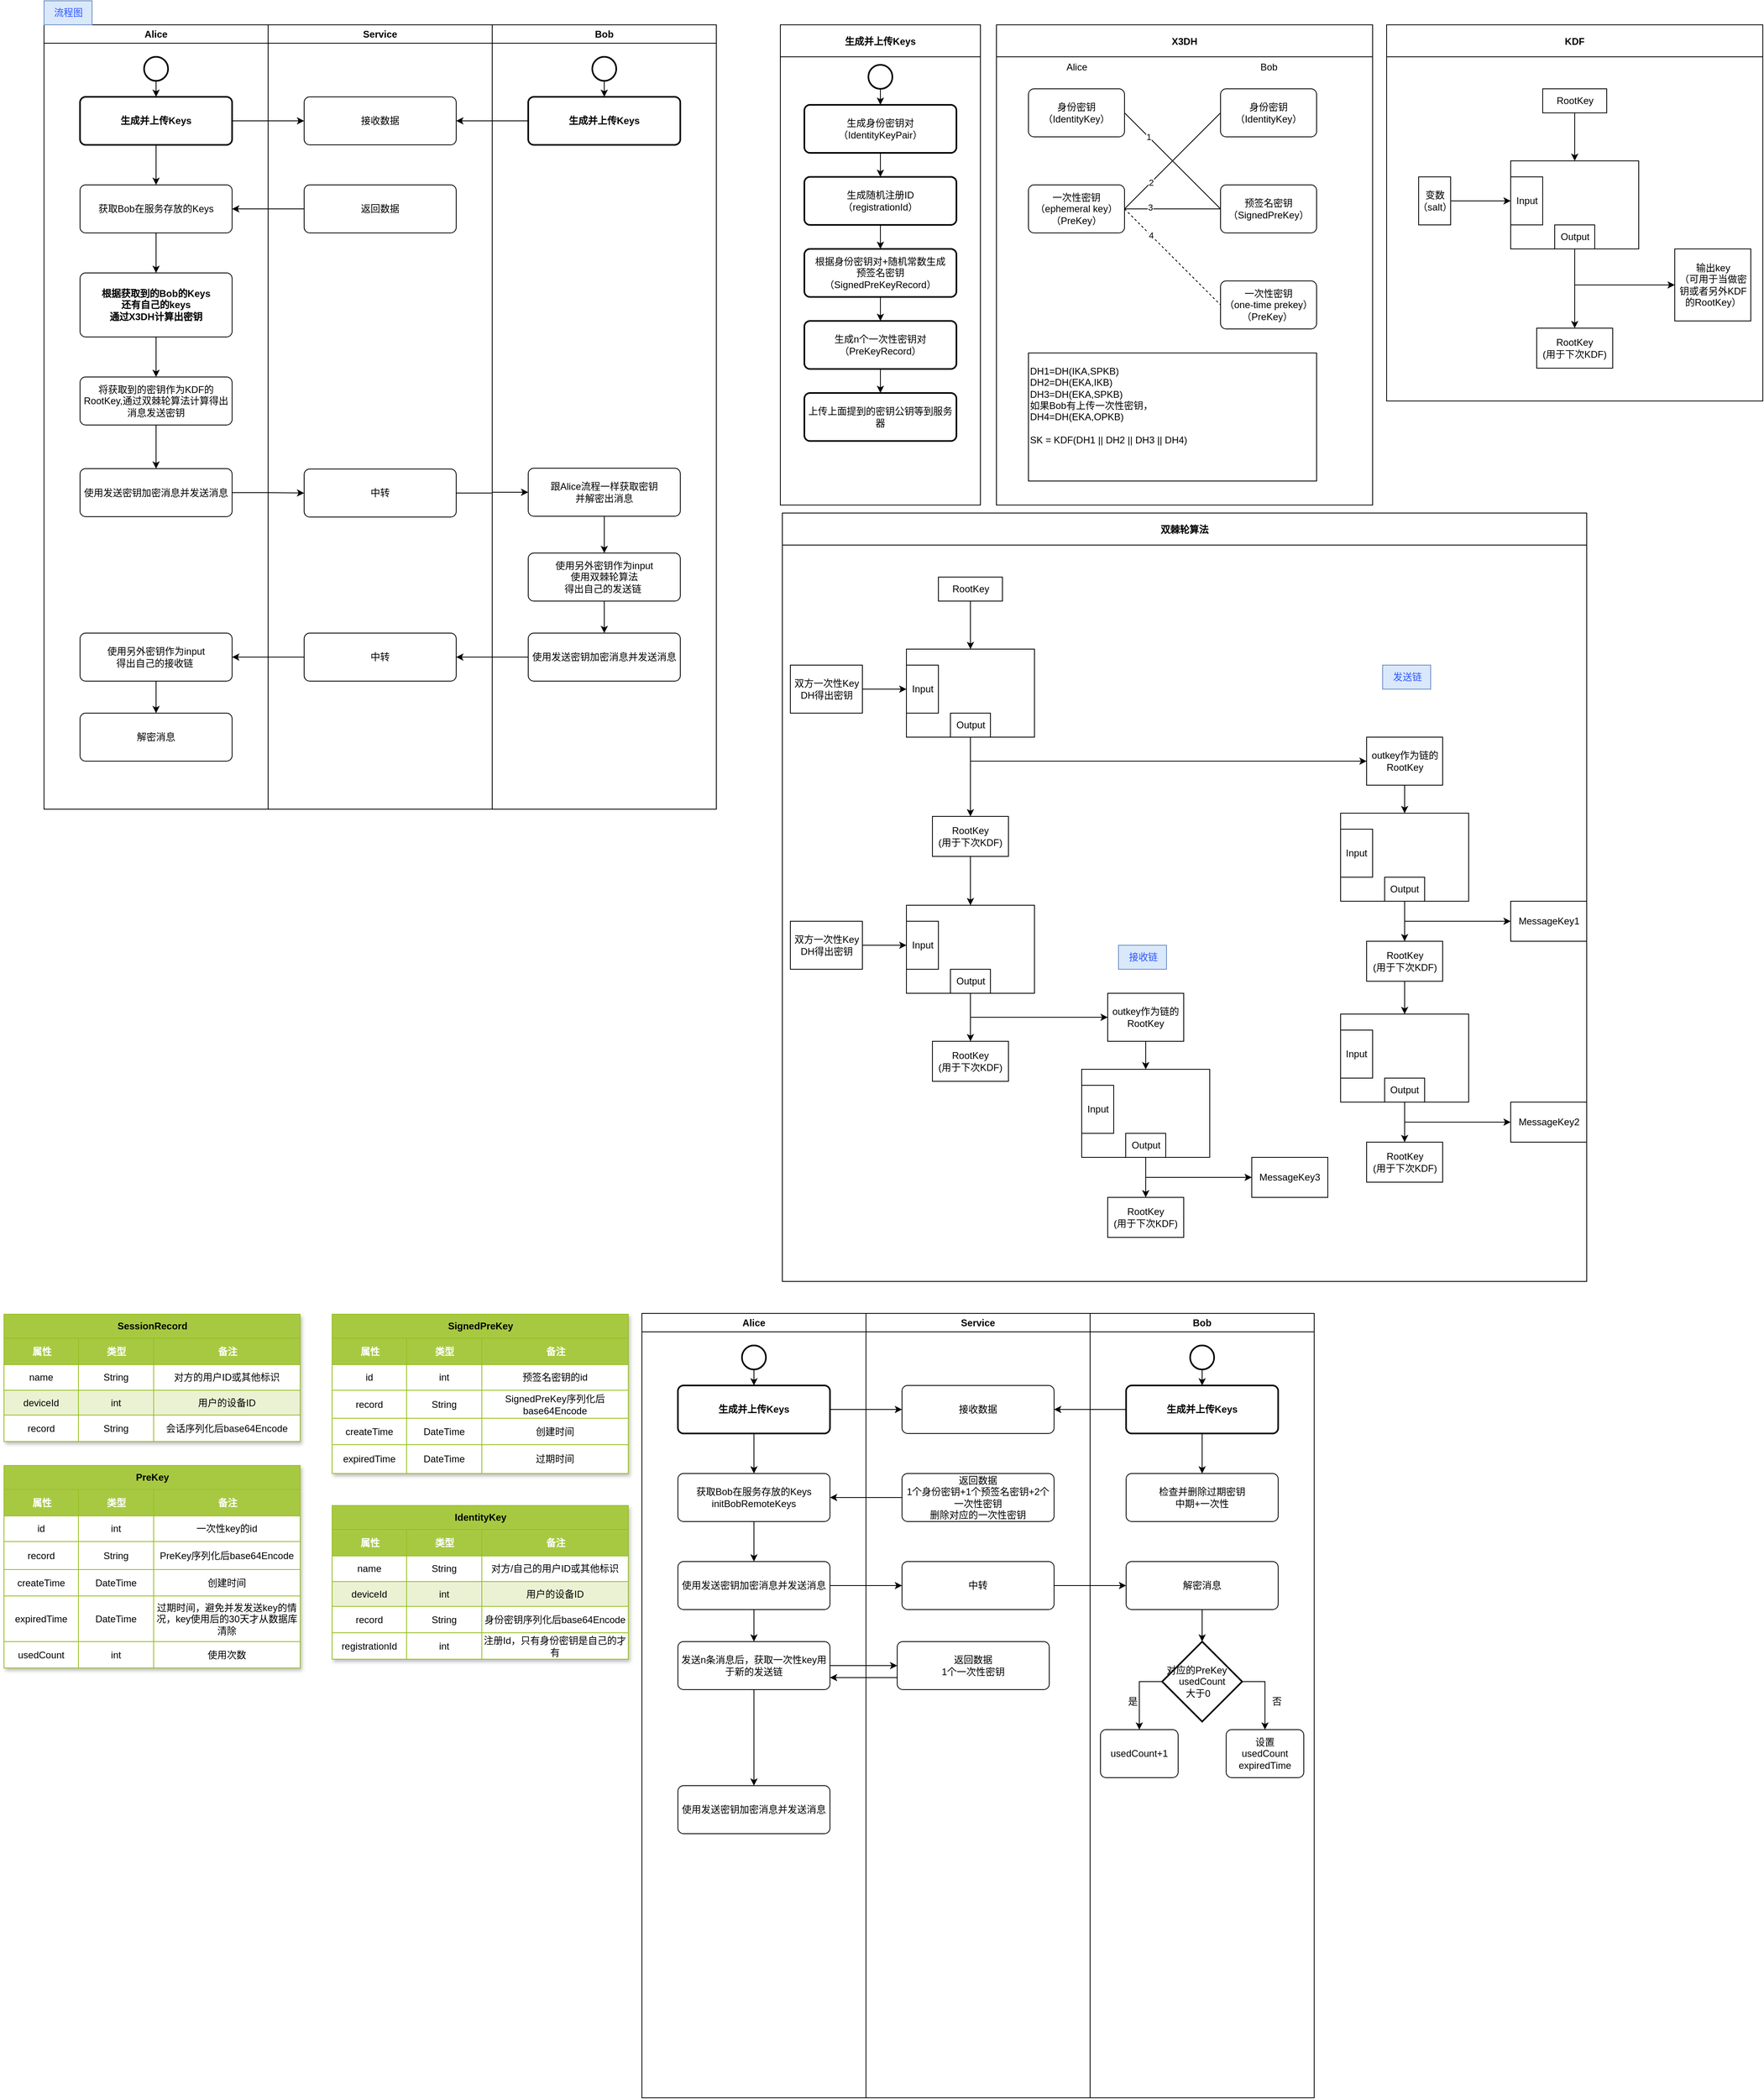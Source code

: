 <mxfile version="28.0.7">
  <diagram name="Page-1" id="gE_Jl_AhiK2FuCOz425i">
    <mxGraphModel dx="1501" dy="791" grid="1" gridSize="10" guides="1" tooltips="1" connect="1" arrows="1" fold="1" page="1" pageScale="1" pageWidth="827" pageHeight="1169" math="0" shadow="0">
      <root>
        <mxCell id="0" />
        <mxCell id="1" parent="0" />
        <mxCell id="V8p2LZqgIIOydE5HTveQ-61" value="生成并上传Keys" style="swimlane;startSize=40;horizontal=1;containerType=tree;" parent="1" vertex="1">
          <mxGeometry x="1000" y="30" width="250" height="600" as="geometry" />
        </mxCell>
        <mxCell id="V8p2LZqgIIOydE5HTveQ-67" style="edgeStyle=orthogonalEdgeStyle;rounded=0;orthogonalLoop=1;jettySize=auto;html=1;exitX=0.5;exitY=1;exitDx=0;exitDy=0;exitPerimeter=0;" parent="V8p2LZqgIIOydE5HTveQ-61" source="V8p2LZqgIIOydE5HTveQ-65" target="V8p2LZqgIIOydE5HTveQ-66" edge="1">
          <mxGeometry relative="1" as="geometry" />
        </mxCell>
        <mxCell id="V8p2LZqgIIOydE5HTveQ-65" value="" style="strokeWidth=2;html=1;shape=mxgraph.flowchart.start_2;whiteSpace=wrap;" parent="V8p2LZqgIIOydE5HTveQ-61" vertex="1">
          <mxGeometry x="110" y="50" width="30" height="30" as="geometry" />
        </mxCell>
        <mxCell id="V8p2LZqgIIOydE5HTveQ-69" style="edgeStyle=orthogonalEdgeStyle;rounded=0;orthogonalLoop=1;jettySize=auto;html=1;exitX=0.5;exitY=1;exitDx=0;exitDy=0;entryX=0.5;entryY=0;entryDx=0;entryDy=0;" parent="V8p2LZqgIIOydE5HTveQ-61" source="V8p2LZqgIIOydE5HTveQ-66" target="V8p2LZqgIIOydE5HTveQ-72" edge="1">
          <mxGeometry relative="1" as="geometry">
            <mxPoint x="180" y="220" as="targetPoint" />
          </mxGeometry>
        </mxCell>
        <mxCell id="V8p2LZqgIIOydE5HTveQ-66" value="生成身份密钥对&lt;div&gt;（IdentityKeyPair）&lt;/div&gt;" style="rounded=1;whiteSpace=wrap;html=1;absoluteArcSize=1;arcSize=14;strokeWidth=2;" parent="V8p2LZqgIIOydE5HTveQ-61" vertex="1">
          <mxGeometry x="30" y="100" width="190" height="60" as="geometry" />
        </mxCell>
        <mxCell id="V8p2LZqgIIOydE5HTveQ-71" style="edgeStyle=orthogonalEdgeStyle;rounded=0;orthogonalLoop=1;jettySize=auto;html=1;exitX=0.5;exitY=1;exitDx=0;exitDy=0;" parent="V8p2LZqgIIOydE5HTveQ-61" source="V8p2LZqgIIOydE5HTveQ-68" target="V8p2LZqgIIOydE5HTveQ-70" edge="1">
          <mxGeometry relative="1" as="geometry" />
        </mxCell>
        <mxCell id="V8p2LZqgIIOydE5HTveQ-68" value="根据身份密钥对+随机常数生成&lt;div&gt;预签名密钥（SignedPreKeyRecord）&lt;/div&gt;" style="rounded=1;whiteSpace=wrap;html=1;absoluteArcSize=1;arcSize=14;strokeWidth=2;" parent="V8p2LZqgIIOydE5HTveQ-61" vertex="1">
          <mxGeometry x="30" y="280" width="190" height="60" as="geometry" />
        </mxCell>
        <mxCell id="V8p2LZqgIIOydE5HTveQ-75" style="edgeStyle=orthogonalEdgeStyle;rounded=0;orthogonalLoop=1;jettySize=auto;html=1;exitX=0.5;exitY=1;exitDx=0;exitDy=0;" parent="V8p2LZqgIIOydE5HTveQ-61" source="V8p2LZqgIIOydE5HTveQ-70" target="V8p2LZqgIIOydE5HTveQ-74" edge="1">
          <mxGeometry relative="1" as="geometry" />
        </mxCell>
        <mxCell id="V8p2LZqgIIOydE5HTveQ-70" value="生成n个一次性密钥对&lt;br&gt;（PreKeyRecord）" style="rounded=1;whiteSpace=wrap;html=1;absoluteArcSize=1;arcSize=14;strokeWidth=2;" parent="V8p2LZqgIIOydE5HTveQ-61" vertex="1">
          <mxGeometry x="30" y="370" width="190" height="60" as="geometry" />
        </mxCell>
        <mxCell id="V8p2LZqgIIOydE5HTveQ-73" style="edgeStyle=orthogonalEdgeStyle;rounded=0;orthogonalLoop=1;jettySize=auto;html=1;exitX=0.5;exitY=1;exitDx=0;exitDy=0;" parent="V8p2LZqgIIOydE5HTveQ-61" source="V8p2LZqgIIOydE5HTveQ-72" target="V8p2LZqgIIOydE5HTveQ-68" edge="1">
          <mxGeometry relative="1" as="geometry" />
        </mxCell>
        <mxCell id="V8p2LZqgIIOydE5HTveQ-72" value="生成随机注册ID&lt;br&gt;（registrationId）" style="rounded=1;whiteSpace=wrap;html=1;absoluteArcSize=1;arcSize=14;strokeWidth=2;" parent="V8p2LZqgIIOydE5HTveQ-61" vertex="1">
          <mxGeometry x="30" y="190" width="190" height="60" as="geometry" />
        </mxCell>
        <mxCell id="V8p2LZqgIIOydE5HTveQ-74" value="上传上面提到的密钥公钥等到服务器" style="rounded=1;whiteSpace=wrap;html=1;absoluteArcSize=1;arcSize=14;strokeWidth=2;" parent="V8p2LZqgIIOydE5HTveQ-61" vertex="1">
          <mxGeometry x="30" y="460" width="190" height="60" as="geometry" />
        </mxCell>
        <mxCell id="V8p2LZqgIIOydE5HTveQ-86" value="" style="group" parent="1" vertex="1" connectable="0">
          <mxGeometry x="80" y="30" width="840" height="980" as="geometry" />
        </mxCell>
        <mxCell id="V8p2LZqgIIOydE5HTveQ-21" value="Alice" style="swimlane;whiteSpace=wrap" parent="V8p2LZqgIIOydE5HTveQ-86" vertex="1">
          <mxGeometry width="280" height="980" as="geometry" />
        </mxCell>
        <mxCell id="V8p2LZqgIIOydE5HTveQ-78" style="edgeStyle=orthogonalEdgeStyle;rounded=0;orthogonalLoop=1;jettySize=auto;html=1;exitX=0.5;exitY=1;exitDx=0;exitDy=0;exitPerimeter=0;" parent="V8p2LZqgIIOydE5HTveQ-21" source="V8p2LZqgIIOydE5HTveQ-60" target="V8p2LZqgIIOydE5HTveQ-77" edge="1">
          <mxGeometry relative="1" as="geometry" />
        </mxCell>
        <mxCell id="V8p2LZqgIIOydE5HTveQ-60" value="" style="strokeWidth=2;html=1;shape=mxgraph.flowchart.start_2;whiteSpace=wrap;" parent="V8p2LZqgIIOydE5HTveQ-21" vertex="1">
          <mxGeometry x="125" y="40" width="30" height="30" as="geometry" />
        </mxCell>
        <mxCell id="V8p2LZqgIIOydE5HTveQ-89" style="edgeStyle=orthogonalEdgeStyle;rounded=0;orthogonalLoop=1;jettySize=auto;html=1;exitX=0.5;exitY=1;exitDx=0;exitDy=0;" parent="V8p2LZqgIIOydE5HTveQ-21" source="V8p2LZqgIIOydE5HTveQ-77" target="V8p2LZqgIIOydE5HTveQ-85" edge="1">
          <mxGeometry relative="1" as="geometry" />
        </mxCell>
        <mxCell id="V8p2LZqgIIOydE5HTveQ-77" value="&lt;span style=&quot;font-weight: 700; text-wrap-mode: nowrap;&quot;&gt;生成并上传Keys&lt;/span&gt;" style="rounded=1;whiteSpace=wrap;html=1;absoluteArcSize=1;arcSize=14;strokeWidth=2;" parent="V8p2LZqgIIOydE5HTveQ-21" vertex="1">
          <mxGeometry x="45" y="90" width="190" height="60" as="geometry" />
        </mxCell>
        <mxCell id="xNrX6KRHu17jHrZVfqm7-13" style="edgeStyle=orthogonalEdgeStyle;rounded=0;orthogonalLoop=1;jettySize=auto;html=1;exitX=0.5;exitY=1;exitDx=0;exitDy=0;" parent="V8p2LZqgIIOydE5HTveQ-21" source="V8p2LZqgIIOydE5HTveQ-85" target="xNrX6KRHu17jHrZVfqm7-12" edge="1">
          <mxGeometry relative="1" as="geometry" />
        </mxCell>
        <mxCell id="V8p2LZqgIIOydE5HTveQ-85" value="获取Bob在服务存放的Keys" style="rounded=1;whiteSpace=wrap;html=1;absoluteArcSize=1;arcSize=14;strokeWidth=1;" parent="V8p2LZqgIIOydE5HTveQ-21" vertex="1">
          <mxGeometry x="45" y="200" width="190" height="60" as="geometry" />
        </mxCell>
        <mxCell id="xNrX6KRHu17jHrZVfqm7-153" style="edgeStyle=orthogonalEdgeStyle;rounded=0;orthogonalLoop=1;jettySize=auto;html=1;exitX=0.5;exitY=1;exitDx=0;exitDy=0;" parent="V8p2LZqgIIOydE5HTveQ-21" source="xNrX6KRHu17jHrZVfqm7-12" target="xNrX6KRHu17jHrZVfqm7-152" edge="1">
          <mxGeometry relative="1" as="geometry" />
        </mxCell>
        <mxCell id="xNrX6KRHu17jHrZVfqm7-12" value="&lt;b&gt;根据获取到的Bob的Keys&lt;br&gt;还有自己的keys&lt;br&gt;通过X3DH计算出密钥&lt;/b&gt;" style="rounded=1;whiteSpace=wrap;html=1;absoluteArcSize=1;arcSize=14;strokeWidth=1;" parent="V8p2LZqgIIOydE5HTveQ-21" vertex="1">
          <mxGeometry x="45" y="310" width="190" height="80" as="geometry" />
        </mxCell>
        <mxCell id="xNrX6KRHu17jHrZVfqm7-155" style="edgeStyle=orthogonalEdgeStyle;rounded=0;orthogonalLoop=1;jettySize=auto;html=1;" parent="V8p2LZqgIIOydE5HTveQ-21" source="xNrX6KRHu17jHrZVfqm7-152" target="xNrX6KRHu17jHrZVfqm7-154" edge="1">
          <mxGeometry relative="1" as="geometry" />
        </mxCell>
        <mxCell id="xNrX6KRHu17jHrZVfqm7-152" value="将获取到的密钥作为KDF的RootKey,通过双棘轮算法计算得出消息发送密钥" style="rounded=1;whiteSpace=wrap;html=1;absoluteArcSize=1;arcSize=14;strokeWidth=1;" parent="V8p2LZqgIIOydE5HTveQ-21" vertex="1">
          <mxGeometry x="45" y="440" width="190" height="60" as="geometry" />
        </mxCell>
        <mxCell id="xNrX6KRHu17jHrZVfqm7-154" value="使用发送密钥加密消息并发送消息" style="rounded=1;whiteSpace=wrap;html=1;absoluteArcSize=1;arcSize=14;strokeWidth=1;" parent="V8p2LZqgIIOydE5HTveQ-21" vertex="1">
          <mxGeometry x="45" y="554.5" width="190" height="60" as="geometry" />
        </mxCell>
        <mxCell id="xNrX6KRHu17jHrZVfqm7-169" style="edgeStyle=orthogonalEdgeStyle;rounded=0;orthogonalLoop=1;jettySize=auto;html=1;" parent="V8p2LZqgIIOydE5HTveQ-21" source="xNrX6KRHu17jHrZVfqm7-166" target="xNrX6KRHu17jHrZVfqm7-168" edge="1">
          <mxGeometry relative="1" as="geometry" />
        </mxCell>
        <mxCell id="xNrX6KRHu17jHrZVfqm7-166" value="使用另外密钥作为input&lt;div&gt;得出自己的接收链&amp;nbsp;&lt;/div&gt;" style="rounded=1;whiteSpace=wrap;html=1;absoluteArcSize=1;arcSize=14;strokeWidth=1;" parent="V8p2LZqgIIOydE5HTveQ-21" vertex="1">
          <mxGeometry x="45" y="760" width="190" height="60" as="geometry" />
        </mxCell>
        <mxCell id="xNrX6KRHu17jHrZVfqm7-168" value="解密消息" style="rounded=1;whiteSpace=wrap;html=1;absoluteArcSize=1;arcSize=14;strokeWidth=1;" parent="V8p2LZqgIIOydE5HTveQ-21" vertex="1">
          <mxGeometry x="45" y="860" width="190" height="60" as="geometry" />
        </mxCell>
        <mxCell id="V8p2LZqgIIOydE5HTveQ-30" value="Service" style="swimlane;whiteSpace=wrap;startSize=23;" parent="V8p2LZqgIIOydE5HTveQ-86" vertex="1">
          <mxGeometry x="280" width="280" height="980" as="geometry" />
        </mxCell>
        <mxCell id="V8p2LZqgIIOydE5HTveQ-81" value="接收数据" style="rounded=1;whiteSpace=wrap;html=1;absoluteArcSize=1;arcSize=14;strokeWidth=1;" parent="V8p2LZqgIIOydE5HTveQ-30" vertex="1">
          <mxGeometry x="45" y="90" width="190" height="60" as="geometry" />
        </mxCell>
        <mxCell id="V8p2LZqgIIOydE5HTveQ-87" value="返回数据" style="rounded=1;whiteSpace=wrap;html=1;absoluteArcSize=1;arcSize=14;strokeWidth=1;" parent="V8p2LZqgIIOydE5HTveQ-30" vertex="1">
          <mxGeometry x="45" y="200" width="190" height="60" as="geometry" />
        </mxCell>
        <mxCell id="xNrX6KRHu17jHrZVfqm7-156" value="中转" style="rounded=1;whiteSpace=wrap;html=1;absoluteArcSize=1;arcSize=14;strokeWidth=1;" parent="V8p2LZqgIIOydE5HTveQ-30" vertex="1">
          <mxGeometry x="45" y="555" width="190" height="60" as="geometry" />
        </mxCell>
        <mxCell id="xNrX6KRHu17jHrZVfqm7-164" value="中转" style="rounded=1;whiteSpace=wrap;html=1;absoluteArcSize=1;arcSize=14;strokeWidth=1;" parent="V8p2LZqgIIOydE5HTveQ-30" vertex="1">
          <mxGeometry x="45" y="760" width="190" height="60" as="geometry" />
        </mxCell>
        <mxCell id="V8p2LZqgIIOydE5HTveQ-49" value="Bob" style="swimlane;whiteSpace=wrap" parent="V8p2LZqgIIOydE5HTveQ-86" vertex="1">
          <mxGeometry x="560" width="280" height="980" as="geometry" />
        </mxCell>
        <mxCell id="V8p2LZqgIIOydE5HTveQ-79" style="edgeStyle=orthogonalEdgeStyle;rounded=0;orthogonalLoop=1;jettySize=auto;html=1;exitX=0.5;exitY=1;exitDx=0;exitDy=0;exitPerimeter=0;" parent="V8p2LZqgIIOydE5HTveQ-49" source="V8p2LZqgIIOydE5HTveQ-58" target="V8p2LZqgIIOydE5HTveQ-76" edge="1">
          <mxGeometry relative="1" as="geometry" />
        </mxCell>
        <mxCell id="V8p2LZqgIIOydE5HTveQ-58" value="" style="strokeWidth=2;html=1;shape=mxgraph.flowchart.start_2;whiteSpace=wrap;" parent="V8p2LZqgIIOydE5HTveQ-49" vertex="1">
          <mxGeometry x="125" y="40" width="30" height="30" as="geometry" />
        </mxCell>
        <mxCell id="V8p2LZqgIIOydE5HTveQ-76" value="&lt;span style=&quot;font-weight: 700; text-wrap-mode: nowrap;&quot;&gt;生成并上传Keys&lt;/span&gt;" style="rounded=1;whiteSpace=wrap;html=1;absoluteArcSize=1;arcSize=14;strokeWidth=2;" parent="V8p2LZqgIIOydE5HTveQ-49" vertex="1">
          <mxGeometry x="45" y="90" width="190" height="60" as="geometry" />
        </mxCell>
        <mxCell id="xNrX6KRHu17jHrZVfqm7-161" style="edgeStyle=orthogonalEdgeStyle;rounded=0;orthogonalLoop=1;jettySize=auto;html=1;" parent="V8p2LZqgIIOydE5HTveQ-49" source="xNrX6KRHu17jHrZVfqm7-158" target="xNrX6KRHu17jHrZVfqm7-160" edge="1">
          <mxGeometry relative="1" as="geometry" />
        </mxCell>
        <mxCell id="xNrX6KRHu17jHrZVfqm7-158" value="跟Alice流程一样获取密钥&lt;div&gt;并解密出消息&lt;/div&gt;" style="rounded=1;whiteSpace=wrap;html=1;absoluteArcSize=1;arcSize=14;strokeWidth=1;" parent="V8p2LZqgIIOydE5HTveQ-49" vertex="1">
          <mxGeometry x="45" y="554" width="190" height="60" as="geometry" />
        </mxCell>
        <mxCell id="xNrX6KRHu17jHrZVfqm7-163" style="edgeStyle=orthogonalEdgeStyle;rounded=0;orthogonalLoop=1;jettySize=auto;html=1;" parent="V8p2LZqgIIOydE5HTveQ-49" source="xNrX6KRHu17jHrZVfqm7-160" target="xNrX6KRHu17jHrZVfqm7-162" edge="1">
          <mxGeometry relative="1" as="geometry" />
        </mxCell>
        <mxCell id="xNrX6KRHu17jHrZVfqm7-160" value="使用另外密钥作为input&lt;div&gt;使用双棘轮算法&lt;br&gt;&lt;div&gt;得出自己的发送链&amp;nbsp;&lt;/div&gt;&lt;/div&gt;" style="rounded=1;whiteSpace=wrap;html=1;absoluteArcSize=1;arcSize=14;strokeWidth=1;" parent="V8p2LZqgIIOydE5HTveQ-49" vertex="1">
          <mxGeometry x="45" y="660" width="190" height="60" as="geometry" />
        </mxCell>
        <mxCell id="xNrX6KRHu17jHrZVfqm7-162" value="使用发送密钥加密消息并发送消息" style="rounded=1;whiteSpace=wrap;html=1;absoluteArcSize=1;arcSize=14;strokeWidth=1;" parent="V8p2LZqgIIOydE5HTveQ-49" vertex="1">
          <mxGeometry x="45" y="760" width="190" height="60" as="geometry" />
        </mxCell>
        <mxCell id="V8p2LZqgIIOydE5HTveQ-83" style="edgeStyle=orthogonalEdgeStyle;rounded=0;orthogonalLoop=1;jettySize=auto;html=1;exitX=1;exitY=0.5;exitDx=0;exitDy=0;" parent="V8p2LZqgIIOydE5HTveQ-86" source="V8p2LZqgIIOydE5HTveQ-77" target="V8p2LZqgIIOydE5HTveQ-81" edge="1">
          <mxGeometry relative="1" as="geometry" />
        </mxCell>
        <mxCell id="V8p2LZqgIIOydE5HTveQ-82" style="edgeStyle=orthogonalEdgeStyle;rounded=0;orthogonalLoop=1;jettySize=auto;html=1;exitX=0;exitY=0.5;exitDx=0;exitDy=0;" parent="V8p2LZqgIIOydE5HTveQ-86" source="V8p2LZqgIIOydE5HTveQ-76" target="V8p2LZqgIIOydE5HTveQ-81" edge="1">
          <mxGeometry relative="1" as="geometry" />
        </mxCell>
        <mxCell id="V8p2LZqgIIOydE5HTveQ-88" style="edgeStyle=orthogonalEdgeStyle;rounded=0;orthogonalLoop=1;jettySize=auto;html=1;exitX=0;exitY=0.5;exitDx=0;exitDy=0;" parent="V8p2LZqgIIOydE5HTveQ-86" source="V8p2LZqgIIOydE5HTveQ-87" target="V8p2LZqgIIOydE5HTveQ-85" edge="1">
          <mxGeometry relative="1" as="geometry" />
        </mxCell>
        <mxCell id="xNrX6KRHu17jHrZVfqm7-157" style="edgeStyle=orthogonalEdgeStyle;rounded=0;orthogonalLoop=1;jettySize=auto;html=1;" parent="V8p2LZqgIIOydE5HTveQ-86" source="xNrX6KRHu17jHrZVfqm7-154" target="xNrX6KRHu17jHrZVfqm7-156" edge="1">
          <mxGeometry relative="1" as="geometry" />
        </mxCell>
        <mxCell id="xNrX6KRHu17jHrZVfqm7-159" style="edgeStyle=orthogonalEdgeStyle;rounded=0;orthogonalLoop=1;jettySize=auto;html=1;exitX=1;exitY=0.5;exitDx=0;exitDy=0;" parent="V8p2LZqgIIOydE5HTveQ-86" source="xNrX6KRHu17jHrZVfqm7-156" target="xNrX6KRHu17jHrZVfqm7-158" edge="1">
          <mxGeometry relative="1" as="geometry" />
        </mxCell>
        <mxCell id="xNrX6KRHu17jHrZVfqm7-165" style="edgeStyle=orthogonalEdgeStyle;rounded=0;orthogonalLoop=1;jettySize=auto;html=1;" parent="V8p2LZqgIIOydE5HTveQ-86" source="xNrX6KRHu17jHrZVfqm7-162" target="xNrX6KRHu17jHrZVfqm7-164" edge="1">
          <mxGeometry relative="1" as="geometry" />
        </mxCell>
        <mxCell id="xNrX6KRHu17jHrZVfqm7-167" style="edgeStyle=orthogonalEdgeStyle;rounded=0;orthogonalLoop=1;jettySize=auto;html=1;" parent="V8p2LZqgIIOydE5HTveQ-86" source="xNrX6KRHu17jHrZVfqm7-164" target="xNrX6KRHu17jHrZVfqm7-166" edge="1">
          <mxGeometry relative="1" as="geometry" />
        </mxCell>
        <mxCell id="V8p2LZqgIIOydE5HTveQ-91" value="X3DH" style="swimlane;startSize=40;horizontal=1;containerType=tree;" parent="1" vertex="1">
          <mxGeometry x="1270" y="30" width="470" height="600" as="geometry" />
        </mxCell>
        <mxCell id="xNrX6KRHu17jHrZVfqm7-1" style="rounded=0;orthogonalLoop=1;jettySize=auto;html=1;exitX=1;exitY=0.5;exitDx=0;exitDy=0;entryX=0;entryY=0.5;entryDx=0;entryDy=0;endArrow=none;startFill=0;" parent="V8p2LZqgIIOydE5HTveQ-91" source="V8p2LZqgIIOydE5HTveQ-103" target="V8p2LZqgIIOydE5HTveQ-106" edge="1">
          <mxGeometry relative="1" as="geometry" />
        </mxCell>
        <mxCell id="xNrX6KRHu17jHrZVfqm7-2" value="1" style="edgeLabel;html=1;align=center;verticalAlign=middle;resizable=0;points=[];" parent="xNrX6KRHu17jHrZVfqm7-1" vertex="1" connectable="0">
          <mxGeometry x="-0.09" y="2" relative="1" as="geometry">
            <mxPoint x="-26" y="-23" as="offset" />
          </mxGeometry>
        </mxCell>
        <mxCell id="V8p2LZqgIIOydE5HTveQ-103" value="身份密钥&lt;br&gt;（IdentityKey）" style="rounded=1;whiteSpace=wrap;html=1;absoluteArcSize=1;arcSize=14;strokeWidth=1;" parent="V8p2LZqgIIOydE5HTveQ-91" vertex="1">
          <mxGeometry x="40" y="80" width="120" height="60" as="geometry" />
        </mxCell>
        <mxCell id="V8p2LZqgIIOydE5HTveQ-104" value="身份密钥&lt;br&gt;（IdentityKey）" style="rounded=1;whiteSpace=wrap;html=1;absoluteArcSize=1;arcSize=14;strokeWidth=1;" parent="V8p2LZqgIIOydE5HTveQ-91" vertex="1">
          <mxGeometry x="280" y="80" width="120" height="60" as="geometry" />
        </mxCell>
        <mxCell id="xNrX6KRHu17jHrZVfqm7-5" style="rounded=0;orthogonalLoop=1;jettySize=auto;html=1;exitX=1;exitY=0.5;exitDx=0;exitDy=0;entryX=0;entryY=0.5;entryDx=0;entryDy=0;endArrow=none;startFill=0;" parent="V8p2LZqgIIOydE5HTveQ-91" source="V8p2LZqgIIOydE5HTveQ-105" target="V8p2LZqgIIOydE5HTveQ-104" edge="1">
          <mxGeometry relative="1" as="geometry" />
        </mxCell>
        <mxCell id="xNrX6KRHu17jHrZVfqm7-6" value="2" style="edgeLabel;html=1;align=center;verticalAlign=middle;resizable=0;points=[];" parent="xNrX6KRHu17jHrZVfqm7-5" vertex="1" connectable="0">
          <mxGeometry x="-0.446" relative="1" as="geometry">
            <mxPoint as="offset" />
          </mxGeometry>
        </mxCell>
        <mxCell id="xNrX6KRHu17jHrZVfqm7-9" style="rounded=0;orthogonalLoop=1;jettySize=auto;html=1;exitX=1;exitY=0.5;exitDx=0;exitDy=0;entryX=0;entryY=0.5;entryDx=0;entryDy=0;endArrow=none;startFill=0;dashed=1;" parent="V8p2LZqgIIOydE5HTveQ-91" source="V8p2LZqgIIOydE5HTveQ-105" target="V8p2LZqgIIOydE5HTveQ-107" edge="1">
          <mxGeometry relative="1" as="geometry" />
        </mxCell>
        <mxCell id="xNrX6KRHu17jHrZVfqm7-10" value="4" style="edgeLabel;html=1;align=center;verticalAlign=middle;resizable=0;points=[];" parent="xNrX6KRHu17jHrZVfqm7-9" vertex="1" connectable="0">
          <mxGeometry x="-0.45" relative="1" as="geometry">
            <mxPoint as="offset" />
          </mxGeometry>
        </mxCell>
        <mxCell id="V8p2LZqgIIOydE5HTveQ-105" value="一次性密钥&lt;br&gt;（ephemeral key）&lt;br&gt;&lt;div&gt;（PreKey）&lt;/div&gt;" style="rounded=1;whiteSpace=wrap;html=1;absoluteArcSize=1;arcSize=14;strokeWidth=1;" parent="V8p2LZqgIIOydE5HTveQ-91" vertex="1">
          <mxGeometry x="40" y="200" width="120" height="60" as="geometry" />
        </mxCell>
        <mxCell id="V8p2LZqgIIOydE5HTveQ-106" value="预签名密钥&lt;br&gt;（SignedPreKey）" style="rounded=1;whiteSpace=wrap;html=1;absoluteArcSize=1;arcSize=14;strokeWidth=1;" parent="V8p2LZqgIIOydE5HTveQ-91" vertex="1">
          <mxGeometry x="280" y="200" width="120" height="60" as="geometry" />
        </mxCell>
        <mxCell id="V8p2LZqgIIOydE5HTveQ-107" value="一次性密钥&lt;div&gt;&lt;span class=&quot;eusoft-eudic-chrome-extension-translate-content eusoft-eudic-chrome-extension-translate-content-style-italic quote&quot;&gt;（one-time prekey）&lt;br class=&quot;ng-star-inserted&quot;&gt;&lt;span class=&quot;eusoft-eudic-chrome-extension-translate-topbottom-space ng-star-inserted&quot;&gt;&lt;/span&gt;&lt;span class=&quot;eusoft-eudic-chrome-extension-translate-topbottom-space ng-star-inserted&quot;&gt;&lt;/span&gt;&lt;span class=&quot;eusoft-eudic-translate-loading-tag&quot;&gt;&lt;/span&gt;&lt;/span&gt;&lt;div data-eusoft-did-translate-attribute-en=&quot;1&quot;&gt;（PreKey）&lt;span class=&quot;eusoft-eudic-chrome-extension-translate-content eusoft-eudic-chrome-extension-translate-content-style-italic quote&quot;&gt;&lt;span class=&quot;eusoft-eudic-chrome-extension-translate-white-space ng-star-inserted&quot;&gt;&amp;nbsp;&lt;/span&gt;&lt;span class=&quot;eusoft-eudic-translate-loading-tag&quot;&gt;&lt;/span&gt;&lt;/span&gt;&lt;/div&gt;&lt;/div&gt;" style="rounded=1;whiteSpace=wrap;html=1;absoluteArcSize=1;arcSize=14;strokeWidth=1;" parent="V8p2LZqgIIOydE5HTveQ-91" vertex="1">
          <mxGeometry x="280" y="320" width="120" height="60" as="geometry" />
        </mxCell>
        <mxCell id="V8p2LZqgIIOydE5HTveQ-108" value="Alice" style="text;html=1;align=center;verticalAlign=middle;resizable=0;points=[];autosize=1;strokeColor=none;fillColor=none;" parent="V8p2LZqgIIOydE5HTveQ-91" vertex="1">
          <mxGeometry x="75" y="38" width="50" height="30" as="geometry" />
        </mxCell>
        <mxCell id="V8p2LZqgIIOydE5HTveQ-109" value="Bob" style="text;html=1;align=center;verticalAlign=middle;resizable=0;points=[];autosize=1;strokeColor=none;fillColor=none;" parent="V8p2LZqgIIOydE5HTveQ-91" vertex="1">
          <mxGeometry x="320" y="38" width="40" height="30" as="geometry" />
        </mxCell>
        <mxCell id="xNrX6KRHu17jHrZVfqm7-7" style="rounded=0;orthogonalLoop=1;jettySize=auto;html=1;exitX=1;exitY=0.5;exitDx=0;exitDy=0;endArrow=none;startFill=0;entryX=0;entryY=0.5;entryDx=0;entryDy=0;" parent="V8p2LZqgIIOydE5HTveQ-91" source="V8p2LZqgIIOydE5HTveQ-105" target="V8p2LZqgIIOydE5HTveQ-106" edge="1">
          <mxGeometry relative="1" as="geometry">
            <mxPoint x="260" y="240" as="targetPoint" />
          </mxGeometry>
        </mxCell>
        <mxCell id="xNrX6KRHu17jHrZVfqm7-8" value="3" style="edgeLabel;html=1;align=center;verticalAlign=middle;resizable=0;points=[];" parent="xNrX6KRHu17jHrZVfqm7-7" vertex="1" connectable="0">
          <mxGeometry x="-0.473" y="2" relative="1" as="geometry">
            <mxPoint as="offset" />
          </mxGeometry>
        </mxCell>
        <mxCell id="xNrX6KRHu17jHrZVfqm7-11" value="DH1=DH(IKA,SPKB)&lt;br&gt;DH2=DH(EKA,IKB)&lt;div&gt;DH3=DH(EKA,SPKB)&lt;/div&gt;&lt;div&gt;如果Bob有上传一次性密钥，&lt;/div&gt;&lt;div data-eusoft-did-translate-attribute-en=&quot;1&quot;&gt;DH4=DH(EKA,OPKB)&lt;span style=&quot;display: none !important;&quot; class=&quot;eusoft-eudic-chrome-extension-translate-content eusoft-eudic-chrome-extension-translate-content-style-italic quote&quot;&gt;&lt;span class=&quot;eusoft-eudic-chrome-extension-translate-white-space ng-star-inserted&quot;&gt;&amp;nbsp;&lt;/span&gt;&lt;span style=&quot;text-decoration-color: rgb(32, 33, 36); font-size: 0.8em !important;&quot; class=&quot;eusoft-eudic-chrome-extension-translate-item eusoft-eudic-chrome-extension-translate-inner-content ng-star-inserted&quot;&gt;&lt;span&gt;DH4=DH（EKA，OK）&lt;/span&gt;&lt;/span&gt;&lt;/span&gt;&lt;/div&gt;&lt;div data-eusoft-did-translate-attribute-en=&quot;1&quot;&gt;&lt;br&gt;&lt;/div&gt;&lt;div data-eusoft-did-translate-attribute-en=&quot;1&quot;&gt;SK = KDF(DH1 || DH2 || DH3 || DH4)&lt;/div&gt;&lt;div data-eusoft-did-translate-attribute-en=&quot;1&quot;&gt;&lt;br&gt;&lt;/div&gt;&lt;div&gt;&lt;div&gt;&lt;br&gt;&lt;/div&gt;&lt;/div&gt;" style="whiteSpace=wrap;html=1;align=left;" parent="V8p2LZqgIIOydE5HTveQ-91" vertex="1">
          <mxGeometry x="40" y="410" width="360" height="160" as="geometry" />
        </mxCell>
        <mxCell id="xNrX6KRHu17jHrZVfqm7-14" value="KDF" style="swimlane;startSize=40;horizontal=1;containerType=tree;" parent="1" vertex="1">
          <mxGeometry x="1757.5" y="30" width="470" height="470" as="geometry" />
        </mxCell>
        <mxCell id="xNrX6KRHu17jHrZVfqm7-35" style="edgeStyle=orthogonalEdgeStyle;rounded=0;orthogonalLoop=1;jettySize=auto;html=1;exitX=0.5;exitY=1;exitDx=0;exitDy=0;entryX=0.5;entryY=0;entryDx=0;entryDy=0;" parent="xNrX6KRHu17jHrZVfqm7-14" source="xNrX6KRHu17jHrZVfqm7-32" target="xNrX6KRHu17jHrZVfqm7-30" edge="1">
          <mxGeometry relative="1" as="geometry" />
        </mxCell>
        <mxCell id="xNrX6KRHu17jHrZVfqm7-32" value="RootKey" style="whiteSpace=wrap;html=1;" parent="xNrX6KRHu17jHrZVfqm7-14" vertex="1">
          <mxGeometry x="195" y="80" width="80" height="30" as="geometry" />
        </mxCell>
        <mxCell id="xNrX6KRHu17jHrZVfqm7-40" style="edgeStyle=orthogonalEdgeStyle;rounded=0;orthogonalLoop=1;jettySize=auto;html=1;exitX=1;exitY=0.5;exitDx=0;exitDy=0;entryX=0;entryY=0.5;entryDx=0;entryDy=0;" parent="xNrX6KRHu17jHrZVfqm7-14" source="xNrX6KRHu17jHrZVfqm7-39" target="xNrX6KRHu17jHrZVfqm7-36" edge="1">
          <mxGeometry relative="1" as="geometry" />
        </mxCell>
        <mxCell id="xNrX6KRHu17jHrZVfqm7-39" value="变数&lt;br&gt;（salt）" style="whiteSpace=wrap;html=1;" parent="xNrX6KRHu17jHrZVfqm7-14" vertex="1">
          <mxGeometry x="40" y="190" width="40" height="60" as="geometry" />
        </mxCell>
        <mxCell id="xNrX6KRHu17jHrZVfqm7-41" value="" style="group" parent="xNrX6KRHu17jHrZVfqm7-14" vertex="1" connectable="0">
          <mxGeometry x="155" y="170" width="160" height="110" as="geometry" />
        </mxCell>
        <mxCell id="xNrX6KRHu17jHrZVfqm7-30" value="" style="whiteSpace=wrap;html=1;" parent="xNrX6KRHu17jHrZVfqm7-41" vertex="1">
          <mxGeometry width="160" height="110" as="geometry" />
        </mxCell>
        <mxCell id="xNrX6KRHu17jHrZVfqm7-36" value="Input" style="whiteSpace=wrap;html=1;" parent="xNrX6KRHu17jHrZVfqm7-41" vertex="1">
          <mxGeometry y="20" width="40" height="60" as="geometry" />
        </mxCell>
        <mxCell id="xNrX6KRHu17jHrZVfqm7-37" value="Output" style="whiteSpace=wrap;html=1;" parent="xNrX6KRHu17jHrZVfqm7-41" vertex="1">
          <mxGeometry x="55" y="80" width="50" height="30" as="geometry" />
        </mxCell>
        <mxCell id="xNrX6KRHu17jHrZVfqm7-42" value="RootKey&lt;div&gt;(用于下次KDF)&lt;span style=&quot;display: none !important;&quot; class=&quot;eusoft-eudic-chrome-extension-translate-content eusoft-eudic-chrome-extension-translate-content-style-italic quote&quot;&gt;&lt;span class=&quot;eusoft-eudic-chrome-extension-translate-white-space ng-star-inserted&quot;&gt;&amp;nbsp;&lt;/span&gt;&lt;span style=&quot;text-decoration-color: #202124FF !important; font-size: 0.8em !important;&quot; class=&quot;eusoft-eudic-chrome-extension-translate-item eusoft-eudic-chrome-extension-translate-inner-content ng-star-inserted&quot;&gt;&lt;span&gt;根键&lt;/span&gt;&lt;/span&gt;&lt;/span&gt;&lt;/div&gt;" style="whiteSpace=wrap;html=1;" parent="xNrX6KRHu17jHrZVfqm7-14" vertex="1">
          <mxGeometry x="187.5" y="379" width="95" height="50" as="geometry" />
        </mxCell>
        <mxCell id="xNrX6KRHu17jHrZVfqm7-43" style="edgeStyle=orthogonalEdgeStyle;rounded=0;orthogonalLoop=1;jettySize=auto;html=1;exitX=0.5;exitY=1;exitDx=0;exitDy=0;" parent="xNrX6KRHu17jHrZVfqm7-14" source="xNrX6KRHu17jHrZVfqm7-37" target="xNrX6KRHu17jHrZVfqm7-42" edge="1">
          <mxGeometry relative="1" as="geometry">
            <Array as="points">
              <mxPoint x="235" y="340" />
              <mxPoint x="235" y="340" />
            </Array>
          </mxGeometry>
        </mxCell>
        <mxCell id="xNrX6KRHu17jHrZVfqm7-57" value="输出key&lt;div&gt;&lt;span style=&quot;display: none !important;&quot; class=&quot;eusoft-eudic-chrome-extension-translate-content eusoft-eudic-chrome-extension-translate-content-style-italic quote&quot;&gt;&lt;span class=&quot;eusoft-eudic-chrome-extension-translate-white-space ng-star-inserted&quot;&gt;&amp;nbsp;&lt;/span&gt;&lt;span style=&quot;text-decoration-color: rgb(32, 33, 36); font-size: 0.8em !important;&quot; class=&quot;eusoft-eudic-chrome-extension-translate-item eusoft-eudic-chrome-extension-translate-inner-content ng-star-inserted&quot;&gt;&lt;span&gt;根键&lt;/span&gt;&lt;/span&gt;&lt;/span&gt;&lt;/div&gt;&lt;div&gt;（可用于当做密钥或者另外KDF的RootKey）&lt;/div&gt;" style="whiteSpace=wrap;html=1;" parent="xNrX6KRHu17jHrZVfqm7-14" vertex="1">
          <mxGeometry x="360" y="280" width="95" height="90" as="geometry" />
        </mxCell>
        <mxCell id="xNrX6KRHu17jHrZVfqm7-58" style="edgeStyle=orthogonalEdgeStyle;rounded=0;orthogonalLoop=1;jettySize=auto;html=1;entryX=0;entryY=0.5;entryDx=0;entryDy=0;" parent="xNrX6KRHu17jHrZVfqm7-14" source="xNrX6KRHu17jHrZVfqm7-30" target="xNrX6KRHu17jHrZVfqm7-57" edge="1">
          <mxGeometry relative="1" as="geometry">
            <mxPoint x="310" y="320" as="targetPoint" />
            <Array as="points">
              <mxPoint x="235" y="325" />
            </Array>
          </mxGeometry>
        </mxCell>
        <mxCell id="xNrX6KRHu17jHrZVfqm7-59" value="双棘轮算法" style="swimlane;startSize=40;horizontal=1;containerType=tree;" parent="1" vertex="1">
          <mxGeometry x="1002.5" y="640" width="1005" height="960" as="geometry" />
        </mxCell>
        <mxCell id="xNrX6KRHu17jHrZVfqm7-60" style="edgeStyle=orthogonalEdgeStyle;rounded=0;orthogonalLoop=1;jettySize=auto;html=1;exitX=0.5;exitY=1;exitDx=0;exitDy=0;entryX=0.5;entryY=0;entryDx=0;entryDy=0;" parent="xNrX6KRHu17jHrZVfqm7-59" source="xNrX6KRHu17jHrZVfqm7-61" target="xNrX6KRHu17jHrZVfqm7-65" edge="1">
          <mxGeometry relative="1" as="geometry" />
        </mxCell>
        <mxCell id="xNrX6KRHu17jHrZVfqm7-61" value="RootKey" style="whiteSpace=wrap;html=1;" parent="xNrX6KRHu17jHrZVfqm7-59" vertex="1">
          <mxGeometry x="195" y="80" width="80" height="30" as="geometry" />
        </mxCell>
        <mxCell id="xNrX6KRHu17jHrZVfqm7-62" style="edgeStyle=orthogonalEdgeStyle;rounded=0;orthogonalLoop=1;jettySize=auto;html=1;exitX=1;exitY=0.5;exitDx=0;exitDy=0;entryX=0;entryY=0.5;entryDx=0;entryDy=0;" parent="xNrX6KRHu17jHrZVfqm7-59" source="xNrX6KRHu17jHrZVfqm7-63" target="xNrX6KRHu17jHrZVfqm7-66" edge="1">
          <mxGeometry relative="1" as="geometry" />
        </mxCell>
        <mxCell id="xNrX6KRHu17jHrZVfqm7-63" value="双方一次性Key&lt;div&gt;DH得出密钥&lt;/div&gt;" style="whiteSpace=wrap;html=1;" parent="xNrX6KRHu17jHrZVfqm7-59" vertex="1">
          <mxGeometry x="10" y="190" width="90" height="60" as="geometry" />
        </mxCell>
        <mxCell id="xNrX6KRHu17jHrZVfqm7-64" value="" style="group" parent="xNrX6KRHu17jHrZVfqm7-59" vertex="1" connectable="0">
          <mxGeometry x="155" y="170" width="160" height="110" as="geometry" />
        </mxCell>
        <mxCell id="xNrX6KRHu17jHrZVfqm7-65" value="" style="whiteSpace=wrap;html=1;" parent="xNrX6KRHu17jHrZVfqm7-64" vertex="1">
          <mxGeometry width="160" height="110" as="geometry" />
        </mxCell>
        <mxCell id="xNrX6KRHu17jHrZVfqm7-66" value="Input" style="whiteSpace=wrap;html=1;" parent="xNrX6KRHu17jHrZVfqm7-64" vertex="1">
          <mxGeometry y="20" width="40" height="60" as="geometry" />
        </mxCell>
        <mxCell id="xNrX6KRHu17jHrZVfqm7-67" value="Output" style="whiteSpace=wrap;html=1;" parent="xNrX6KRHu17jHrZVfqm7-64" vertex="1">
          <mxGeometry x="55" y="80" width="50" height="30" as="geometry" />
        </mxCell>
        <mxCell id="xNrX6KRHu17jHrZVfqm7-78" style="edgeStyle=orthogonalEdgeStyle;rounded=0;orthogonalLoop=1;jettySize=auto;html=1;exitX=0.5;exitY=1;exitDx=0;exitDy=0;" parent="xNrX6KRHu17jHrZVfqm7-59" source="xNrX6KRHu17jHrZVfqm7-68" target="xNrX6KRHu17jHrZVfqm7-75" edge="1">
          <mxGeometry relative="1" as="geometry" />
        </mxCell>
        <mxCell id="xNrX6KRHu17jHrZVfqm7-68" value="RootKey&lt;div&gt;(用于下次KDF)&lt;span style=&quot;display: none !important;&quot; class=&quot;eusoft-eudic-chrome-extension-translate-content eusoft-eudic-chrome-extension-translate-content-style-italic quote&quot;&gt;&lt;span class=&quot;eusoft-eudic-chrome-extension-translate-white-space ng-star-inserted&quot;&gt;&amp;nbsp;&lt;/span&gt;&lt;span style=&quot;text-decoration-color: #202124FF !important; font-size: 0.8em !important;&quot; class=&quot;eusoft-eudic-chrome-extension-translate-item eusoft-eudic-chrome-extension-translate-inner-content ng-star-inserted&quot;&gt;&lt;span&gt;根键&lt;/span&gt;&lt;/span&gt;&lt;/span&gt;&lt;/div&gt;" style="whiteSpace=wrap;html=1;" parent="xNrX6KRHu17jHrZVfqm7-59" vertex="1">
          <mxGeometry x="187.5" y="379" width="95" height="50" as="geometry" />
        </mxCell>
        <mxCell id="xNrX6KRHu17jHrZVfqm7-69" style="edgeStyle=orthogonalEdgeStyle;rounded=0;orthogonalLoop=1;jettySize=auto;html=1;exitX=0.5;exitY=1;exitDx=0;exitDy=0;" parent="xNrX6KRHu17jHrZVfqm7-59" source="xNrX6KRHu17jHrZVfqm7-67" target="xNrX6KRHu17jHrZVfqm7-68" edge="1">
          <mxGeometry relative="1" as="geometry">
            <Array as="points">
              <mxPoint x="235" y="340" />
              <mxPoint x="235" y="340" />
            </Array>
          </mxGeometry>
        </mxCell>
        <mxCell id="xNrX6KRHu17jHrZVfqm7-72" style="edgeStyle=orthogonalEdgeStyle;rounded=0;orthogonalLoop=1;jettySize=auto;html=1;exitX=1;exitY=0.5;exitDx=0;exitDy=0;entryX=0;entryY=0.5;entryDx=0;entryDy=0;" parent="xNrX6KRHu17jHrZVfqm7-59" source="xNrX6KRHu17jHrZVfqm7-73" target="xNrX6KRHu17jHrZVfqm7-76" edge="1">
          <mxGeometry relative="1" as="geometry" />
        </mxCell>
        <mxCell id="xNrX6KRHu17jHrZVfqm7-73" value="双方一次性Key&lt;div&gt;DH得出密钥&lt;/div&gt;" style="whiteSpace=wrap;html=1;" parent="xNrX6KRHu17jHrZVfqm7-59" vertex="1">
          <mxGeometry x="10" y="510" width="90" height="60" as="geometry" />
        </mxCell>
        <mxCell id="xNrX6KRHu17jHrZVfqm7-74" value="" style="group" parent="xNrX6KRHu17jHrZVfqm7-59" vertex="1" connectable="0">
          <mxGeometry x="155" y="490" width="160" height="110" as="geometry" />
        </mxCell>
        <mxCell id="xNrX6KRHu17jHrZVfqm7-75" value="" style="whiteSpace=wrap;html=1;" parent="xNrX6KRHu17jHrZVfqm7-74" vertex="1">
          <mxGeometry width="160" height="110" as="geometry" />
        </mxCell>
        <mxCell id="xNrX6KRHu17jHrZVfqm7-76" value="Input" style="whiteSpace=wrap;html=1;" parent="xNrX6KRHu17jHrZVfqm7-74" vertex="1">
          <mxGeometry y="20" width="40" height="60" as="geometry" />
        </mxCell>
        <mxCell id="xNrX6KRHu17jHrZVfqm7-77" value="Output" style="whiteSpace=wrap;html=1;" parent="xNrX6KRHu17jHrZVfqm7-74" vertex="1">
          <mxGeometry x="55" y="80" width="50" height="30" as="geometry" />
        </mxCell>
        <mxCell id="xNrX6KRHu17jHrZVfqm7-79" value="RootKey&lt;div&gt;(用于下次KDF)&lt;span style=&quot;display: none !important;&quot; class=&quot;eusoft-eudic-chrome-extension-translate-content eusoft-eudic-chrome-extension-translate-content-style-italic quote&quot;&gt;&lt;span class=&quot;eusoft-eudic-chrome-extension-translate-white-space ng-star-inserted&quot;&gt;&amp;nbsp;&lt;/span&gt;&lt;span style=&quot;text-decoration-color: #202124FF !important; font-size: 0.8em !important;&quot; class=&quot;eusoft-eudic-chrome-extension-translate-item eusoft-eudic-chrome-extension-translate-inner-content ng-star-inserted&quot;&gt;&lt;span&gt;根键&lt;/span&gt;&lt;/span&gt;&lt;/span&gt;&lt;/div&gt;" style="whiteSpace=wrap;html=1;" parent="xNrX6KRHu17jHrZVfqm7-59" vertex="1">
          <mxGeometry x="187.5" y="660" width="95" height="50" as="geometry" />
        </mxCell>
        <mxCell id="xNrX6KRHu17jHrZVfqm7-80" style="edgeStyle=orthogonalEdgeStyle;rounded=0;orthogonalLoop=1;jettySize=auto;html=1;exitX=0.5;exitY=1;exitDx=0;exitDy=0;" parent="xNrX6KRHu17jHrZVfqm7-59" source="xNrX6KRHu17jHrZVfqm7-77" target="xNrX6KRHu17jHrZVfqm7-79" edge="1">
          <mxGeometry relative="1" as="geometry" />
        </mxCell>
        <mxCell id="xNrX6KRHu17jHrZVfqm7-81" style="edgeStyle=orthogonalEdgeStyle;rounded=0;orthogonalLoop=1;jettySize=auto;html=1;entryX=0;entryY=0.5;entryDx=0;entryDy=0;exitX=0.5;exitY=1;exitDx=0;exitDy=0;" parent="xNrX6KRHu17jHrZVfqm7-59" source="xNrX6KRHu17jHrZVfqm7-67" target="xNrX6KRHu17jHrZVfqm7-70" edge="1">
          <mxGeometry relative="1" as="geometry" />
        </mxCell>
        <mxCell id="xNrX6KRHu17jHrZVfqm7-95" style="edgeStyle=orthogonalEdgeStyle;rounded=0;orthogonalLoop=1;jettySize=auto;html=1;exitX=0.5;exitY=1;exitDx=0;exitDy=0;entryX=0.5;entryY=0;entryDx=0;entryDy=0;" parent="xNrX6KRHu17jHrZVfqm7-59" source="xNrX6KRHu17jHrZVfqm7-87" target="xNrX6KRHu17jHrZVfqm7-92" edge="1">
          <mxGeometry relative="1" as="geometry" />
        </mxCell>
        <mxCell id="xNrX6KRHu17jHrZVfqm7-91" value="" style="group" parent="xNrX6KRHu17jHrZVfqm7-59" vertex="1" connectable="0">
          <mxGeometry x="697.5" y="626" width="160" height="110" as="geometry" />
        </mxCell>
        <mxCell id="xNrX6KRHu17jHrZVfqm7-92" value="" style="whiteSpace=wrap;html=1;" parent="xNrX6KRHu17jHrZVfqm7-91" vertex="1">
          <mxGeometry width="160" height="110" as="geometry" />
        </mxCell>
        <mxCell id="xNrX6KRHu17jHrZVfqm7-93" value="Input" style="whiteSpace=wrap;html=1;" parent="xNrX6KRHu17jHrZVfqm7-91" vertex="1">
          <mxGeometry y="20" width="40" height="60" as="geometry" />
        </mxCell>
        <mxCell id="xNrX6KRHu17jHrZVfqm7-94" value="Output" style="whiteSpace=wrap;html=1;" parent="xNrX6KRHu17jHrZVfqm7-91" vertex="1">
          <mxGeometry x="55" y="80" width="50" height="30" as="geometry" />
        </mxCell>
        <mxCell id="xNrX6KRHu17jHrZVfqm7-96" value="RootKey&lt;div&gt;(用于下次KDF)&lt;span style=&quot;display: none !important;&quot; class=&quot;eusoft-eudic-chrome-extension-translate-content eusoft-eudic-chrome-extension-translate-content-style-italic quote&quot;&gt;&lt;span class=&quot;eusoft-eudic-chrome-extension-translate-white-space ng-star-inserted&quot;&gt;&amp;nbsp;&lt;/span&gt;&lt;span style=&quot;text-decoration-color: #202124FF !important; font-size: 0.8em !important;&quot; class=&quot;eusoft-eudic-chrome-extension-translate-item eusoft-eudic-chrome-extension-translate-inner-content ng-star-inserted&quot;&gt;&lt;span&gt;根键&lt;/span&gt;&lt;/span&gt;&lt;/span&gt;&lt;/div&gt;" style="whiteSpace=wrap;html=1;" parent="xNrX6KRHu17jHrZVfqm7-59" vertex="1">
          <mxGeometry x="730" y="786" width="95" height="50" as="geometry" />
        </mxCell>
        <mxCell id="xNrX6KRHu17jHrZVfqm7-97" style="edgeStyle=orthogonalEdgeStyle;rounded=0;orthogonalLoop=1;jettySize=auto;html=1;exitX=0.5;exitY=1;exitDx=0;exitDy=0;" parent="xNrX6KRHu17jHrZVfqm7-59" source="xNrX6KRHu17jHrZVfqm7-94" target="xNrX6KRHu17jHrZVfqm7-96" edge="1">
          <mxGeometry relative="1" as="geometry" />
        </mxCell>
        <mxCell id="xNrX6KRHu17jHrZVfqm7-98" value="MessageKey2" style="whiteSpace=wrap;html=1;" parent="xNrX6KRHu17jHrZVfqm7-59" vertex="1">
          <mxGeometry x="910" y="736" width="95" height="50" as="geometry" />
        </mxCell>
        <mxCell id="xNrX6KRHu17jHrZVfqm7-99" style="edgeStyle=orthogonalEdgeStyle;rounded=0;orthogonalLoop=1;jettySize=auto;html=1;exitX=0.5;exitY=1;exitDx=0;exitDy=0;" parent="xNrX6KRHu17jHrZVfqm7-59" source="xNrX6KRHu17jHrZVfqm7-94" target="xNrX6KRHu17jHrZVfqm7-98" edge="1">
          <mxGeometry relative="1" as="geometry" />
        </mxCell>
        <mxCell id="xNrX6KRHu17jHrZVfqm7-100" value="发送链" style="text;html=1;align=center;verticalAlign=middle;resizable=0;points=[];autosize=1;strokeColor=#6c8ebf;fillColor=#dae8fc;fontColor=#2C56FF;" parent="xNrX6KRHu17jHrZVfqm7-59" vertex="1">
          <mxGeometry x="750" y="190" width="60" height="30" as="geometry" />
        </mxCell>
        <mxCell id="xNrX6KRHu17jHrZVfqm7-127" value="" style="group" parent="xNrX6KRHu17jHrZVfqm7-59" vertex="1" connectable="0">
          <mxGeometry x="697.5" y="280" width="307.5" height="305" as="geometry" />
        </mxCell>
        <mxCell id="xNrX6KRHu17jHrZVfqm7-86" style="edgeStyle=orthogonalEdgeStyle;rounded=0;orthogonalLoop=1;jettySize=auto;html=1;exitX=0.5;exitY=1;exitDx=0;exitDy=0;" parent="xNrX6KRHu17jHrZVfqm7-127" source="xNrX6KRHu17jHrZVfqm7-70" target="xNrX6KRHu17jHrZVfqm7-83" edge="1">
          <mxGeometry relative="1" as="geometry" />
        </mxCell>
        <mxCell id="xNrX6KRHu17jHrZVfqm7-70" value="outkey作为链的RootKey" style="whiteSpace=wrap;html=1;" parent="xNrX6KRHu17jHrZVfqm7-127" vertex="1">
          <mxGeometry x="32.5" width="95" height="60" as="geometry" />
        </mxCell>
        <mxCell id="xNrX6KRHu17jHrZVfqm7-82" value="" style="group" parent="xNrX6KRHu17jHrZVfqm7-127" vertex="1" connectable="0">
          <mxGeometry y="95" width="160" height="110" as="geometry" />
        </mxCell>
        <mxCell id="xNrX6KRHu17jHrZVfqm7-83" value="" style="whiteSpace=wrap;html=1;" parent="xNrX6KRHu17jHrZVfqm7-82" vertex="1">
          <mxGeometry width="160" height="110" as="geometry" />
        </mxCell>
        <mxCell id="xNrX6KRHu17jHrZVfqm7-84" value="Input" style="whiteSpace=wrap;html=1;" parent="xNrX6KRHu17jHrZVfqm7-82" vertex="1">
          <mxGeometry y="20" width="40" height="60" as="geometry" />
        </mxCell>
        <mxCell id="xNrX6KRHu17jHrZVfqm7-85" value="Output" style="whiteSpace=wrap;html=1;" parent="xNrX6KRHu17jHrZVfqm7-82" vertex="1">
          <mxGeometry x="55" y="80" width="50" height="30" as="geometry" />
        </mxCell>
        <mxCell id="xNrX6KRHu17jHrZVfqm7-87" value="RootKey&lt;div&gt;(用于下次KDF)&lt;span style=&quot;display: none !important;&quot; class=&quot;eusoft-eudic-chrome-extension-translate-content eusoft-eudic-chrome-extension-translate-content-style-italic quote&quot;&gt;&lt;span class=&quot;eusoft-eudic-chrome-extension-translate-white-space ng-star-inserted&quot;&gt;&amp;nbsp;&lt;/span&gt;&lt;span style=&quot;text-decoration-color: #202124FF !important; font-size: 0.8em !important;&quot; class=&quot;eusoft-eudic-chrome-extension-translate-item eusoft-eudic-chrome-extension-translate-inner-content ng-star-inserted&quot;&gt;&lt;span&gt;根键&lt;/span&gt;&lt;/span&gt;&lt;/span&gt;&lt;/div&gt;" style="whiteSpace=wrap;html=1;" parent="xNrX6KRHu17jHrZVfqm7-127" vertex="1">
          <mxGeometry x="32.5" y="255" width="95" height="50" as="geometry" />
        </mxCell>
        <mxCell id="xNrX6KRHu17jHrZVfqm7-88" style="edgeStyle=orthogonalEdgeStyle;rounded=0;orthogonalLoop=1;jettySize=auto;html=1;exitX=0.5;exitY=1;exitDx=0;exitDy=0;" parent="xNrX6KRHu17jHrZVfqm7-127" source="xNrX6KRHu17jHrZVfqm7-85" target="xNrX6KRHu17jHrZVfqm7-87" edge="1">
          <mxGeometry relative="1" as="geometry" />
        </mxCell>
        <mxCell id="xNrX6KRHu17jHrZVfqm7-89" value="MessageKey1" style="whiteSpace=wrap;html=1;" parent="xNrX6KRHu17jHrZVfqm7-127" vertex="1">
          <mxGeometry x="212.5" y="205" width="95" height="50" as="geometry" />
        </mxCell>
        <mxCell id="xNrX6KRHu17jHrZVfqm7-90" style="edgeStyle=orthogonalEdgeStyle;rounded=0;orthogonalLoop=1;jettySize=auto;html=1;exitX=0.5;exitY=1;exitDx=0;exitDy=0;entryX=0;entryY=0.5;entryDx=0;entryDy=0;" parent="xNrX6KRHu17jHrZVfqm7-127" source="xNrX6KRHu17jHrZVfqm7-85" target="xNrX6KRHu17jHrZVfqm7-89" edge="1">
          <mxGeometry relative="1" as="geometry" />
        </mxCell>
        <mxCell id="xNrX6KRHu17jHrZVfqm7-139" value="" style="group" parent="xNrX6KRHu17jHrZVfqm7-59" vertex="1" connectable="0">
          <mxGeometry x="374" y="600" width="307.5" height="305" as="geometry" />
        </mxCell>
        <mxCell id="xNrX6KRHu17jHrZVfqm7-140" style="edgeStyle=orthogonalEdgeStyle;rounded=0;orthogonalLoop=1;jettySize=auto;html=1;exitX=0.5;exitY=1;exitDx=0;exitDy=0;" parent="xNrX6KRHu17jHrZVfqm7-139" source="xNrX6KRHu17jHrZVfqm7-141" target="xNrX6KRHu17jHrZVfqm7-143" edge="1">
          <mxGeometry relative="1" as="geometry" />
        </mxCell>
        <mxCell id="xNrX6KRHu17jHrZVfqm7-141" value="outkey作为链的RootKey" style="whiteSpace=wrap;html=1;" parent="xNrX6KRHu17jHrZVfqm7-139" vertex="1">
          <mxGeometry x="32.5" width="95" height="60" as="geometry" />
        </mxCell>
        <mxCell id="xNrX6KRHu17jHrZVfqm7-142" value="" style="group" parent="xNrX6KRHu17jHrZVfqm7-139" vertex="1" connectable="0">
          <mxGeometry y="95" width="160" height="110" as="geometry" />
        </mxCell>
        <mxCell id="xNrX6KRHu17jHrZVfqm7-143" value="" style="whiteSpace=wrap;html=1;" parent="xNrX6KRHu17jHrZVfqm7-142" vertex="1">
          <mxGeometry width="160" height="110" as="geometry" />
        </mxCell>
        <mxCell id="xNrX6KRHu17jHrZVfqm7-144" value="Input" style="whiteSpace=wrap;html=1;" parent="xNrX6KRHu17jHrZVfqm7-142" vertex="1">
          <mxGeometry y="20" width="40" height="60" as="geometry" />
        </mxCell>
        <mxCell id="xNrX6KRHu17jHrZVfqm7-145" value="Output" style="whiteSpace=wrap;html=1;" parent="xNrX6KRHu17jHrZVfqm7-142" vertex="1">
          <mxGeometry x="55" y="80" width="50" height="30" as="geometry" />
        </mxCell>
        <mxCell id="xNrX6KRHu17jHrZVfqm7-146" value="RootKey&lt;div&gt;(用于下次KDF)&lt;span style=&quot;display: none !important;&quot; class=&quot;eusoft-eudic-chrome-extension-translate-content eusoft-eudic-chrome-extension-translate-content-style-italic quote&quot;&gt;&lt;span class=&quot;eusoft-eudic-chrome-extension-translate-white-space ng-star-inserted&quot;&gt;&amp;nbsp;&lt;/span&gt;&lt;span style=&quot;text-decoration-color: #202124FF !important; font-size: 0.8em !important;&quot; class=&quot;eusoft-eudic-chrome-extension-translate-item eusoft-eudic-chrome-extension-translate-inner-content ng-star-inserted&quot;&gt;&lt;span&gt;根键&lt;/span&gt;&lt;/span&gt;&lt;/span&gt;&lt;/div&gt;" style="whiteSpace=wrap;html=1;" parent="xNrX6KRHu17jHrZVfqm7-139" vertex="1">
          <mxGeometry x="32.5" y="255" width="95" height="50" as="geometry" />
        </mxCell>
        <mxCell id="xNrX6KRHu17jHrZVfqm7-147" style="edgeStyle=orthogonalEdgeStyle;rounded=0;orthogonalLoop=1;jettySize=auto;html=1;exitX=0.5;exitY=1;exitDx=0;exitDy=0;" parent="xNrX6KRHu17jHrZVfqm7-139" source="xNrX6KRHu17jHrZVfqm7-145" target="xNrX6KRHu17jHrZVfqm7-146" edge="1">
          <mxGeometry relative="1" as="geometry" />
        </mxCell>
        <mxCell id="xNrX6KRHu17jHrZVfqm7-148" value="MessageKey3" style="whiteSpace=wrap;html=1;" parent="xNrX6KRHu17jHrZVfqm7-139" vertex="1">
          <mxGeometry x="212.5" y="205" width="95" height="50" as="geometry" />
        </mxCell>
        <mxCell id="xNrX6KRHu17jHrZVfqm7-149" style="edgeStyle=orthogonalEdgeStyle;rounded=0;orthogonalLoop=1;jettySize=auto;html=1;exitX=0.5;exitY=1;exitDx=0;exitDy=0;entryX=0;entryY=0.5;entryDx=0;entryDy=0;" parent="xNrX6KRHu17jHrZVfqm7-139" source="xNrX6KRHu17jHrZVfqm7-145" target="xNrX6KRHu17jHrZVfqm7-148" edge="1">
          <mxGeometry relative="1" as="geometry" />
        </mxCell>
        <mxCell id="xNrX6KRHu17jHrZVfqm7-150" style="edgeStyle=orthogonalEdgeStyle;rounded=0;orthogonalLoop=1;jettySize=auto;html=1;exitX=0.5;exitY=1;exitDx=0;exitDy=0;entryX=0;entryY=0.5;entryDx=0;entryDy=0;" parent="xNrX6KRHu17jHrZVfqm7-59" source="xNrX6KRHu17jHrZVfqm7-77" target="xNrX6KRHu17jHrZVfqm7-141" edge="1">
          <mxGeometry relative="1" as="geometry" />
        </mxCell>
        <mxCell id="xNrX6KRHu17jHrZVfqm7-151" value="接收链" style="text;html=1;align=center;verticalAlign=middle;resizable=0;points=[];autosize=1;strokeColor=#6c8ebf;fillColor=#dae8fc;fontColor=#2C56FF;" parent="xNrX6KRHu17jHrZVfqm7-59" vertex="1">
          <mxGeometry x="420" y="540" width="60" height="30" as="geometry" />
        </mxCell>
        <mxCell id="xNrX6KRHu17jHrZVfqm7-170" value="流程图" style="text;html=1;align=center;verticalAlign=middle;resizable=0;points=[];autosize=1;strokeColor=#6c8ebf;fillColor=#dae8fc;fontColor=#2C56FF;" parent="1" vertex="1">
          <mxGeometry x="80" width="60" height="30" as="geometry" />
        </mxCell>
        <mxCell id="1FXNFH5LTsJXX8TBDDXL-121" value="Assets" style="childLayout=tableLayout;recursiveResize=0;strokeColor=#98bf21;fillColor=#A7C942;shadow=1;" vertex="1" parent="1">
          <mxGeometry x="30" y="1641" width="370" height="159" as="geometry" />
        </mxCell>
        <mxCell id="1FXNFH5LTsJXX8TBDDXL-122" style="shape=tableRow;horizontal=0;startSize=0;swimlaneHead=0;swimlaneBody=0;top=0;left=0;bottom=0;right=0;dropTarget=0;collapsible=0;recursiveResize=0;expand=0;fontStyle=0;strokeColor=inherit;fillColor=#ffffff;" vertex="1" parent="1FXNFH5LTsJXX8TBDDXL-121">
          <mxGeometry width="370" height="30" as="geometry" />
        </mxCell>
        <mxCell id="1FXNFH5LTsJXX8TBDDXL-123" value="&lt;span style=&quot;font-weight: 700;&quot;&gt;SessionRecord&lt;/span&gt;" style="connectable=0;recursiveResize=0;strokeColor=inherit;fillColor=#A7C942;align=center;html=1;rowspan=1;colspan=3;" vertex="1" parent="1FXNFH5LTsJXX8TBDDXL-122">
          <mxGeometry width="370" height="30" as="geometry">
            <mxRectangle width="93" height="30" as="alternateBounds" />
          </mxGeometry>
        </mxCell>
        <mxCell id="1FXNFH5LTsJXX8TBDDXL-124" value="Title 2" style="connectable=0;recursiveResize=0;strokeColor=inherit;fillColor=#A7C942;align=center;html=1;" vertex="1" visible="0" parent="1FXNFH5LTsJXX8TBDDXL-122">
          <mxGeometry x="93" width="94" height="30" as="geometry">
            <mxRectangle width="94" height="30" as="alternateBounds" />
          </mxGeometry>
        </mxCell>
        <mxCell id="1FXNFH5LTsJXX8TBDDXL-125" value="Title 3" style="connectable=0;recursiveResize=0;strokeColor=inherit;fillColor=#A7C942;align=center;html=1;" vertex="1" visible="0" parent="1FXNFH5LTsJXX8TBDDXL-122">
          <mxGeometry x="187" width="183" height="30" as="geometry">
            <mxRectangle width="183" height="30" as="alternateBounds" />
          </mxGeometry>
        </mxCell>
        <mxCell id="1FXNFH5LTsJXX8TBDDXL-148" style="shape=tableRow;horizontal=0;startSize=0;swimlaneHead=0;swimlaneBody=0;top=0;left=0;bottom=0;right=0;dropTarget=0;collapsible=0;recursiveResize=0;expand=0;fontStyle=0;strokeColor=inherit;fillColor=#ffffff;" vertex="1" parent="1FXNFH5LTsJXX8TBDDXL-121">
          <mxGeometry y="30" width="370" height="33" as="geometry" />
        </mxCell>
        <mxCell id="1FXNFH5LTsJXX8TBDDXL-149" value="属性" style="connectable=0;recursiveResize=0;strokeColor=inherit;fillColor=#A7C942;align=center;fontStyle=1;fontColor=#FFFFFF;html=1;" vertex="1" parent="1FXNFH5LTsJXX8TBDDXL-148">
          <mxGeometry width="93" height="33" as="geometry">
            <mxRectangle width="93" height="33" as="alternateBounds" />
          </mxGeometry>
        </mxCell>
        <mxCell id="1FXNFH5LTsJXX8TBDDXL-150" value="类型" style="connectable=0;recursiveResize=0;strokeColor=inherit;fillColor=#A7C942;align=center;fontStyle=1;fontColor=#FFFFFF;html=1;" vertex="1" parent="1FXNFH5LTsJXX8TBDDXL-148">
          <mxGeometry x="93" width="94" height="33" as="geometry">
            <mxRectangle width="94" height="33" as="alternateBounds" />
          </mxGeometry>
        </mxCell>
        <mxCell id="1FXNFH5LTsJXX8TBDDXL-151" value="备注" style="connectable=0;recursiveResize=0;strokeColor=inherit;fillColor=#A7C942;align=center;fontStyle=1;fontColor=#FFFFFF;html=1;" vertex="1" parent="1FXNFH5LTsJXX8TBDDXL-148">
          <mxGeometry x="187" width="183" height="33" as="geometry">
            <mxRectangle width="183" height="33" as="alternateBounds" />
          </mxGeometry>
        </mxCell>
        <mxCell id="1FXNFH5LTsJXX8TBDDXL-126" value="" style="shape=tableRow;horizontal=0;startSize=0;swimlaneHead=0;swimlaneBody=0;top=0;left=0;bottom=0;right=0;dropTarget=0;collapsible=0;recursiveResize=0;expand=0;fontStyle=0;strokeColor=inherit;fillColor=#ffffff;" vertex="1" parent="1FXNFH5LTsJXX8TBDDXL-121">
          <mxGeometry y="63" width="370" height="32" as="geometry" />
        </mxCell>
        <mxCell id="1FXNFH5LTsJXX8TBDDXL-127" value="name" style="connectable=0;recursiveResize=0;strokeColor=inherit;fillColor=inherit;align=center;whiteSpace=wrap;html=1;" vertex="1" parent="1FXNFH5LTsJXX8TBDDXL-126">
          <mxGeometry width="93" height="32" as="geometry">
            <mxRectangle width="93" height="32" as="alternateBounds" />
          </mxGeometry>
        </mxCell>
        <mxCell id="1FXNFH5LTsJXX8TBDDXL-128" value="String" style="connectable=0;recursiveResize=0;strokeColor=inherit;fillColor=inherit;align=center;whiteSpace=wrap;html=1;" vertex="1" parent="1FXNFH5LTsJXX8TBDDXL-126">
          <mxGeometry x="93" width="94" height="32" as="geometry">
            <mxRectangle width="94" height="32" as="alternateBounds" />
          </mxGeometry>
        </mxCell>
        <mxCell id="1FXNFH5LTsJXX8TBDDXL-129" value="对方的用户ID或其他标识" style="connectable=0;recursiveResize=0;strokeColor=inherit;fillColor=inherit;align=center;whiteSpace=wrap;html=1;" vertex="1" parent="1FXNFH5LTsJXX8TBDDXL-126">
          <mxGeometry x="187" width="183" height="32" as="geometry">
            <mxRectangle width="183" height="32" as="alternateBounds" />
          </mxGeometry>
        </mxCell>
        <mxCell id="1FXNFH5LTsJXX8TBDDXL-130" value="" style="shape=tableRow;horizontal=0;startSize=0;swimlaneHead=0;swimlaneBody=0;top=0;left=0;bottom=0;right=0;dropTarget=0;collapsible=0;recursiveResize=0;expand=0;fontStyle=1;strokeColor=inherit;fillColor=#EAF2D3;" vertex="1" parent="1FXNFH5LTsJXX8TBDDXL-121">
          <mxGeometry y="95" width="370" height="31" as="geometry" />
        </mxCell>
        <mxCell id="1FXNFH5LTsJXX8TBDDXL-131" value="deviceId" style="connectable=0;recursiveResize=0;strokeColor=inherit;fillColor=inherit;whiteSpace=wrap;html=1;" vertex="1" parent="1FXNFH5LTsJXX8TBDDXL-130">
          <mxGeometry width="93" height="31" as="geometry">
            <mxRectangle width="93" height="31" as="alternateBounds" />
          </mxGeometry>
        </mxCell>
        <mxCell id="1FXNFH5LTsJXX8TBDDXL-132" value="int" style="connectable=0;recursiveResize=0;strokeColor=inherit;fillColor=inherit;whiteSpace=wrap;html=1;" vertex="1" parent="1FXNFH5LTsJXX8TBDDXL-130">
          <mxGeometry x="93" width="94" height="31" as="geometry">
            <mxRectangle width="94" height="31" as="alternateBounds" />
          </mxGeometry>
        </mxCell>
        <mxCell id="1FXNFH5LTsJXX8TBDDXL-133" value="用户的设备ID" style="connectable=0;recursiveResize=0;strokeColor=inherit;fillColor=inherit;whiteSpace=wrap;html=1;" vertex="1" parent="1FXNFH5LTsJXX8TBDDXL-130">
          <mxGeometry x="187" width="183" height="31" as="geometry">
            <mxRectangle width="183" height="31" as="alternateBounds" />
          </mxGeometry>
        </mxCell>
        <mxCell id="1FXNFH5LTsJXX8TBDDXL-134" value="" style="shape=tableRow;horizontal=0;startSize=0;swimlaneHead=0;swimlaneBody=0;top=0;left=0;bottom=0;right=0;dropTarget=0;collapsible=0;recursiveResize=0;expand=0;fontStyle=0;strokeColor=inherit;fillColor=#ffffff;" vertex="1" parent="1FXNFH5LTsJXX8TBDDXL-121">
          <mxGeometry y="126" width="370" height="33" as="geometry" />
        </mxCell>
        <mxCell id="1FXNFH5LTsJXX8TBDDXL-135" value="record" style="connectable=0;recursiveResize=0;strokeColor=inherit;fillColor=inherit;fontStyle=0;align=center;whiteSpace=wrap;html=1;" vertex="1" parent="1FXNFH5LTsJXX8TBDDXL-134">
          <mxGeometry width="93" height="33" as="geometry">
            <mxRectangle width="93" height="33" as="alternateBounds" />
          </mxGeometry>
        </mxCell>
        <mxCell id="1FXNFH5LTsJXX8TBDDXL-136" value="String" style="connectable=0;recursiveResize=0;strokeColor=inherit;fillColor=inherit;fontStyle=0;align=center;whiteSpace=wrap;html=1;" vertex="1" parent="1FXNFH5LTsJXX8TBDDXL-134">
          <mxGeometry x="93" width="94" height="33" as="geometry">
            <mxRectangle width="94" height="33" as="alternateBounds" />
          </mxGeometry>
        </mxCell>
        <mxCell id="1FXNFH5LTsJXX8TBDDXL-137" value="会话序列化后base64Encode" style="connectable=0;recursiveResize=0;strokeColor=inherit;fillColor=inherit;fontStyle=0;align=center;whiteSpace=wrap;html=1;" vertex="1" parent="1FXNFH5LTsJXX8TBDDXL-134">
          <mxGeometry x="187" width="183" height="33" as="geometry">
            <mxRectangle width="183" height="33" as="alternateBounds" />
          </mxGeometry>
        </mxCell>
        <mxCell id="1FXNFH5LTsJXX8TBDDXL-158" value="Assets" style="childLayout=tableLayout;recursiveResize=0;strokeColor=#98bf21;fillColor=#A7C942;shadow=1;" vertex="1" parent="1">
          <mxGeometry x="30" y="1830" width="370" height="253" as="geometry" />
        </mxCell>
        <mxCell id="1FXNFH5LTsJXX8TBDDXL-159" style="shape=tableRow;horizontal=0;startSize=0;swimlaneHead=0;swimlaneBody=0;top=0;left=0;bottom=0;right=0;dropTarget=0;collapsible=0;recursiveResize=0;expand=0;fontStyle=0;strokeColor=inherit;fillColor=#ffffff;" vertex="1" parent="1FXNFH5LTsJXX8TBDDXL-158">
          <mxGeometry width="370" height="30" as="geometry" />
        </mxCell>
        <mxCell id="1FXNFH5LTsJXX8TBDDXL-160" value="&lt;span style=&quot;font-weight: 700;&quot;&gt;PreKey&lt;/span&gt;" style="connectable=0;recursiveResize=0;strokeColor=inherit;fillColor=#A7C942;align=center;html=1;rowspan=1;colspan=3;" vertex="1" parent="1FXNFH5LTsJXX8TBDDXL-159">
          <mxGeometry width="370" height="30" as="geometry">
            <mxRectangle width="93" height="30" as="alternateBounds" />
          </mxGeometry>
        </mxCell>
        <mxCell id="1FXNFH5LTsJXX8TBDDXL-161" value="Title 2" style="connectable=0;recursiveResize=0;strokeColor=inherit;fillColor=#A7C942;align=center;html=1;" vertex="1" visible="0" parent="1FXNFH5LTsJXX8TBDDXL-159">
          <mxGeometry x="93" width="94" height="30" as="geometry">
            <mxRectangle width="94" height="30" as="alternateBounds" />
          </mxGeometry>
        </mxCell>
        <mxCell id="1FXNFH5LTsJXX8TBDDXL-162" value="Title 3" style="connectable=0;recursiveResize=0;strokeColor=inherit;fillColor=#A7C942;align=center;html=1;" vertex="1" visible="0" parent="1FXNFH5LTsJXX8TBDDXL-159">
          <mxGeometry x="187" width="183" height="30" as="geometry">
            <mxRectangle width="183" height="30" as="alternateBounds" />
          </mxGeometry>
        </mxCell>
        <mxCell id="1FXNFH5LTsJXX8TBDDXL-163" style="shape=tableRow;horizontal=0;startSize=0;swimlaneHead=0;swimlaneBody=0;top=0;left=0;bottom=0;right=0;dropTarget=0;collapsible=0;recursiveResize=0;expand=0;fontStyle=0;strokeColor=inherit;fillColor=#ffffff;" vertex="1" parent="1FXNFH5LTsJXX8TBDDXL-158">
          <mxGeometry y="30" width="370" height="33" as="geometry" />
        </mxCell>
        <mxCell id="1FXNFH5LTsJXX8TBDDXL-164" value="属性" style="connectable=0;recursiveResize=0;strokeColor=inherit;fillColor=#A7C942;align=center;fontStyle=1;fontColor=#FFFFFF;html=1;" vertex="1" parent="1FXNFH5LTsJXX8TBDDXL-163">
          <mxGeometry width="93" height="33" as="geometry">
            <mxRectangle width="93" height="33" as="alternateBounds" />
          </mxGeometry>
        </mxCell>
        <mxCell id="1FXNFH5LTsJXX8TBDDXL-165" value="类型" style="connectable=0;recursiveResize=0;strokeColor=inherit;fillColor=#A7C942;align=center;fontStyle=1;fontColor=#FFFFFF;html=1;" vertex="1" parent="1FXNFH5LTsJXX8TBDDXL-163">
          <mxGeometry x="93" width="94" height="33" as="geometry">
            <mxRectangle width="94" height="33" as="alternateBounds" />
          </mxGeometry>
        </mxCell>
        <mxCell id="1FXNFH5LTsJXX8TBDDXL-166" value="备注" style="connectable=0;recursiveResize=0;strokeColor=inherit;fillColor=#A7C942;align=center;fontStyle=1;fontColor=#FFFFFF;html=1;" vertex="1" parent="1FXNFH5LTsJXX8TBDDXL-163">
          <mxGeometry x="187" width="183" height="33" as="geometry">
            <mxRectangle width="183" height="33" as="alternateBounds" />
          </mxGeometry>
        </mxCell>
        <mxCell id="1FXNFH5LTsJXX8TBDDXL-167" value="" style="shape=tableRow;horizontal=0;startSize=0;swimlaneHead=0;swimlaneBody=0;top=0;left=0;bottom=0;right=0;dropTarget=0;collapsible=0;recursiveResize=0;expand=0;fontStyle=0;strokeColor=inherit;fillColor=#ffffff;" vertex="1" parent="1FXNFH5LTsJXX8TBDDXL-158">
          <mxGeometry y="63" width="370" height="32" as="geometry" />
        </mxCell>
        <mxCell id="1FXNFH5LTsJXX8TBDDXL-168" value="id" style="connectable=0;recursiveResize=0;strokeColor=inherit;fillColor=inherit;align=center;whiteSpace=wrap;html=1;" vertex="1" parent="1FXNFH5LTsJXX8TBDDXL-167">
          <mxGeometry width="93" height="32" as="geometry">
            <mxRectangle width="93" height="32" as="alternateBounds" />
          </mxGeometry>
        </mxCell>
        <mxCell id="1FXNFH5LTsJXX8TBDDXL-169" value="int" style="connectable=0;recursiveResize=0;strokeColor=inherit;fillColor=inherit;align=center;whiteSpace=wrap;html=1;" vertex="1" parent="1FXNFH5LTsJXX8TBDDXL-167">
          <mxGeometry x="93" width="94" height="32" as="geometry">
            <mxRectangle width="94" height="32" as="alternateBounds" />
          </mxGeometry>
        </mxCell>
        <mxCell id="1FXNFH5LTsJXX8TBDDXL-170" value="一次性key的id" style="connectable=0;recursiveResize=0;strokeColor=inherit;fillColor=inherit;align=center;whiteSpace=wrap;html=1;" vertex="1" parent="1FXNFH5LTsJXX8TBDDXL-167">
          <mxGeometry x="187" width="183" height="32" as="geometry">
            <mxRectangle width="183" height="32" as="alternateBounds" />
          </mxGeometry>
        </mxCell>
        <mxCell id="1FXNFH5LTsJXX8TBDDXL-175" value="" style="shape=tableRow;horizontal=0;startSize=0;swimlaneHead=0;swimlaneBody=0;top=0;left=0;bottom=0;right=0;dropTarget=0;collapsible=0;recursiveResize=0;expand=0;fontStyle=0;strokeColor=inherit;fillColor=#ffffff;" vertex="1" parent="1FXNFH5LTsJXX8TBDDXL-158">
          <mxGeometry y="95" width="370" height="35" as="geometry" />
        </mxCell>
        <mxCell id="1FXNFH5LTsJXX8TBDDXL-176" value="record" style="connectable=0;recursiveResize=0;strokeColor=inherit;fillColor=inherit;fontStyle=0;align=center;whiteSpace=wrap;html=1;" vertex="1" parent="1FXNFH5LTsJXX8TBDDXL-175">
          <mxGeometry width="93" height="35" as="geometry">
            <mxRectangle width="93" height="35" as="alternateBounds" />
          </mxGeometry>
        </mxCell>
        <mxCell id="1FXNFH5LTsJXX8TBDDXL-177" value="String" style="connectable=0;recursiveResize=0;strokeColor=inherit;fillColor=inherit;fontStyle=0;align=center;whiteSpace=wrap;html=1;" vertex="1" parent="1FXNFH5LTsJXX8TBDDXL-175">
          <mxGeometry x="93" width="94" height="35" as="geometry">
            <mxRectangle width="94" height="35" as="alternateBounds" />
          </mxGeometry>
        </mxCell>
        <mxCell id="1FXNFH5LTsJXX8TBDDXL-178" value="PreKey序列化后base64Encode" style="connectable=0;recursiveResize=0;strokeColor=inherit;fillColor=inherit;fontStyle=0;align=center;whiteSpace=wrap;html=1;" vertex="1" parent="1FXNFH5LTsJXX8TBDDXL-175">
          <mxGeometry x="187" width="183" height="35" as="geometry">
            <mxRectangle width="183" height="35" as="alternateBounds" />
          </mxGeometry>
        </mxCell>
        <mxCell id="1FXNFH5LTsJXX8TBDDXL-179" value="" style="shape=tableRow;horizontal=0;startSize=0;swimlaneHead=0;swimlaneBody=0;top=0;left=0;bottom=0;right=0;dropTarget=0;collapsible=0;recursiveResize=0;expand=0;fontStyle=0;strokeColor=inherit;fillColor=#ffffff;" vertex="1" parent="1FXNFH5LTsJXX8TBDDXL-158">
          <mxGeometry y="130" width="370" height="33" as="geometry" />
        </mxCell>
        <mxCell id="1FXNFH5LTsJXX8TBDDXL-180" value="createTime" style="connectable=0;recursiveResize=0;strokeColor=inherit;fillColor=inherit;fontStyle=0;align=center;whiteSpace=wrap;html=1;" vertex="1" parent="1FXNFH5LTsJXX8TBDDXL-179">
          <mxGeometry width="93" height="33" as="geometry">
            <mxRectangle width="93" height="33" as="alternateBounds" />
          </mxGeometry>
        </mxCell>
        <mxCell id="1FXNFH5LTsJXX8TBDDXL-181" value="DateTime" style="connectable=0;recursiveResize=0;strokeColor=inherit;fillColor=inherit;fontStyle=0;align=center;whiteSpace=wrap;html=1;" vertex="1" parent="1FXNFH5LTsJXX8TBDDXL-179">
          <mxGeometry x="93" width="94" height="33" as="geometry">
            <mxRectangle width="94" height="33" as="alternateBounds" />
          </mxGeometry>
        </mxCell>
        <mxCell id="1FXNFH5LTsJXX8TBDDXL-182" value="创建时间" style="connectable=0;recursiveResize=0;strokeColor=inherit;fillColor=inherit;fontStyle=0;align=center;whiteSpace=wrap;html=1;" vertex="1" parent="1FXNFH5LTsJXX8TBDDXL-179">
          <mxGeometry x="187" width="183" height="33" as="geometry">
            <mxRectangle width="183" height="33" as="alternateBounds" />
          </mxGeometry>
        </mxCell>
        <mxCell id="1FXNFH5LTsJXX8TBDDXL-183" value="" style="shape=tableRow;horizontal=0;startSize=0;swimlaneHead=0;swimlaneBody=0;top=0;left=0;bottom=0;right=0;dropTarget=0;collapsible=0;recursiveResize=0;expand=0;fontStyle=0;strokeColor=inherit;fillColor=#ffffff;" vertex="1" parent="1FXNFH5LTsJXX8TBDDXL-158">
          <mxGeometry y="163" width="370" height="57" as="geometry" />
        </mxCell>
        <mxCell id="1FXNFH5LTsJXX8TBDDXL-184" value="expiredTime" style="connectable=0;recursiveResize=0;strokeColor=inherit;fillColor=inherit;fontStyle=0;align=center;whiteSpace=wrap;html=1;" vertex="1" parent="1FXNFH5LTsJXX8TBDDXL-183">
          <mxGeometry width="93" height="57" as="geometry">
            <mxRectangle width="93" height="57" as="alternateBounds" />
          </mxGeometry>
        </mxCell>
        <mxCell id="1FXNFH5LTsJXX8TBDDXL-185" value="DateTime" style="connectable=0;recursiveResize=0;strokeColor=inherit;fillColor=inherit;fontStyle=0;align=center;whiteSpace=wrap;html=1;" vertex="1" parent="1FXNFH5LTsJXX8TBDDXL-183">
          <mxGeometry x="93" width="94" height="57" as="geometry">
            <mxRectangle width="94" height="57" as="alternateBounds" />
          </mxGeometry>
        </mxCell>
        <mxCell id="1FXNFH5LTsJXX8TBDDXL-186" value="过期时间，避免并发发送key的情况，key使用后的30天才从数据库清除" style="connectable=0;recursiveResize=0;strokeColor=inherit;fillColor=inherit;fontStyle=0;align=center;whiteSpace=wrap;html=1;" vertex="1" parent="1FXNFH5LTsJXX8TBDDXL-183">
          <mxGeometry x="187" width="183" height="57" as="geometry">
            <mxRectangle width="183" height="57" as="alternateBounds" />
          </mxGeometry>
        </mxCell>
        <mxCell id="1FXNFH5LTsJXX8TBDDXL-187" value="" style="shape=tableRow;horizontal=0;startSize=0;swimlaneHead=0;swimlaneBody=0;top=0;left=0;bottom=0;right=0;dropTarget=0;collapsible=0;recursiveResize=0;expand=0;fontStyle=0;strokeColor=inherit;fillColor=#ffffff;" vertex="1" parent="1FXNFH5LTsJXX8TBDDXL-158">
          <mxGeometry y="220" width="370" height="33" as="geometry" />
        </mxCell>
        <mxCell id="1FXNFH5LTsJXX8TBDDXL-188" value="&lt;span style=&quot;text-align: left;&quot;&gt;usedCount&lt;/span&gt;" style="connectable=0;recursiveResize=0;strokeColor=inherit;fillColor=inherit;fontStyle=0;align=center;whiteSpace=wrap;html=1;" vertex="1" parent="1FXNFH5LTsJXX8TBDDXL-187">
          <mxGeometry width="93" height="33" as="geometry">
            <mxRectangle width="93" height="33" as="alternateBounds" />
          </mxGeometry>
        </mxCell>
        <mxCell id="1FXNFH5LTsJXX8TBDDXL-189" value="int" style="connectable=0;recursiveResize=0;strokeColor=inherit;fillColor=inherit;fontStyle=0;align=center;whiteSpace=wrap;html=1;" vertex="1" parent="1FXNFH5LTsJXX8TBDDXL-187">
          <mxGeometry x="93" width="94" height="33" as="geometry">
            <mxRectangle width="94" height="33" as="alternateBounds" />
          </mxGeometry>
        </mxCell>
        <mxCell id="1FXNFH5LTsJXX8TBDDXL-190" value="使用次数" style="connectable=0;recursiveResize=0;strokeColor=inherit;fillColor=inherit;fontStyle=0;align=center;whiteSpace=wrap;html=1;" vertex="1" parent="1FXNFH5LTsJXX8TBDDXL-187">
          <mxGeometry x="187" width="183" height="33" as="geometry">
            <mxRectangle width="183" height="33" as="alternateBounds" />
          </mxGeometry>
        </mxCell>
        <mxCell id="1FXNFH5LTsJXX8TBDDXL-191" value="Assets" style="childLayout=tableLayout;recursiveResize=0;strokeColor=#98bf21;fillColor=#A7C942;shadow=1;" vertex="1" parent="1">
          <mxGeometry x="440" y="1641" width="370" height="199.0" as="geometry" />
        </mxCell>
        <mxCell id="1FXNFH5LTsJXX8TBDDXL-192" style="shape=tableRow;horizontal=0;startSize=0;swimlaneHead=0;swimlaneBody=0;top=0;left=0;bottom=0;right=0;dropTarget=0;collapsible=0;recursiveResize=0;expand=0;fontStyle=0;strokeColor=inherit;fillColor=#ffffff;" vertex="1" parent="1FXNFH5LTsJXX8TBDDXL-191">
          <mxGeometry width="370" height="30" as="geometry" />
        </mxCell>
        <mxCell id="1FXNFH5LTsJXX8TBDDXL-193" value="&lt;b&gt;SignedPreKey&lt;/b&gt;" style="connectable=0;recursiveResize=0;strokeColor=inherit;fillColor=#A7C942;align=center;html=1;rowspan=1;colspan=3;" vertex="1" parent="1FXNFH5LTsJXX8TBDDXL-192">
          <mxGeometry width="370" height="30" as="geometry">
            <mxRectangle width="93" height="30" as="alternateBounds" />
          </mxGeometry>
        </mxCell>
        <mxCell id="1FXNFH5LTsJXX8TBDDXL-194" value="Title 2" style="connectable=0;recursiveResize=0;strokeColor=inherit;fillColor=#A7C942;align=center;html=1;" vertex="1" visible="0" parent="1FXNFH5LTsJXX8TBDDXL-192">
          <mxGeometry x="93" width="94" height="30" as="geometry">
            <mxRectangle width="94" height="30" as="alternateBounds" />
          </mxGeometry>
        </mxCell>
        <mxCell id="1FXNFH5LTsJXX8TBDDXL-195" value="Title 3" style="connectable=0;recursiveResize=0;strokeColor=inherit;fillColor=#A7C942;align=center;html=1;" vertex="1" visible="0" parent="1FXNFH5LTsJXX8TBDDXL-192">
          <mxGeometry x="187" width="183" height="30" as="geometry">
            <mxRectangle width="183" height="30" as="alternateBounds" />
          </mxGeometry>
        </mxCell>
        <mxCell id="1FXNFH5LTsJXX8TBDDXL-196" style="shape=tableRow;horizontal=0;startSize=0;swimlaneHead=0;swimlaneBody=0;top=0;left=0;bottom=0;right=0;dropTarget=0;collapsible=0;recursiveResize=0;expand=0;fontStyle=0;strokeColor=inherit;fillColor=#ffffff;" vertex="1" parent="1FXNFH5LTsJXX8TBDDXL-191">
          <mxGeometry y="30" width="370" height="33" as="geometry" />
        </mxCell>
        <mxCell id="1FXNFH5LTsJXX8TBDDXL-197" value="属性" style="connectable=0;recursiveResize=0;strokeColor=inherit;fillColor=#A7C942;align=center;fontStyle=1;fontColor=#FFFFFF;html=1;" vertex="1" parent="1FXNFH5LTsJXX8TBDDXL-196">
          <mxGeometry width="93" height="33" as="geometry">
            <mxRectangle width="93" height="33" as="alternateBounds" />
          </mxGeometry>
        </mxCell>
        <mxCell id="1FXNFH5LTsJXX8TBDDXL-198" value="类型" style="connectable=0;recursiveResize=0;strokeColor=inherit;fillColor=#A7C942;align=center;fontStyle=1;fontColor=#FFFFFF;html=1;" vertex="1" parent="1FXNFH5LTsJXX8TBDDXL-196">
          <mxGeometry x="93" width="94" height="33" as="geometry">
            <mxRectangle width="94" height="33" as="alternateBounds" />
          </mxGeometry>
        </mxCell>
        <mxCell id="1FXNFH5LTsJXX8TBDDXL-199" value="备注" style="connectable=0;recursiveResize=0;strokeColor=inherit;fillColor=#A7C942;align=center;fontStyle=1;fontColor=#FFFFFF;html=1;" vertex="1" parent="1FXNFH5LTsJXX8TBDDXL-196">
          <mxGeometry x="187" width="183" height="33" as="geometry">
            <mxRectangle width="183" height="33" as="alternateBounds" />
          </mxGeometry>
        </mxCell>
        <mxCell id="1FXNFH5LTsJXX8TBDDXL-200" value="" style="shape=tableRow;horizontal=0;startSize=0;swimlaneHead=0;swimlaneBody=0;top=0;left=0;bottom=0;right=0;dropTarget=0;collapsible=0;recursiveResize=0;expand=0;fontStyle=0;strokeColor=inherit;fillColor=#ffffff;" vertex="1" parent="1FXNFH5LTsJXX8TBDDXL-191">
          <mxGeometry y="63" width="370" height="32" as="geometry" />
        </mxCell>
        <mxCell id="1FXNFH5LTsJXX8TBDDXL-201" value="id" style="connectable=0;recursiveResize=0;strokeColor=inherit;fillColor=inherit;align=center;whiteSpace=wrap;html=1;" vertex="1" parent="1FXNFH5LTsJXX8TBDDXL-200">
          <mxGeometry width="93" height="32" as="geometry">
            <mxRectangle width="93" height="32" as="alternateBounds" />
          </mxGeometry>
        </mxCell>
        <mxCell id="1FXNFH5LTsJXX8TBDDXL-202" value="int" style="connectable=0;recursiveResize=0;strokeColor=inherit;fillColor=inherit;align=center;whiteSpace=wrap;html=1;" vertex="1" parent="1FXNFH5LTsJXX8TBDDXL-200">
          <mxGeometry x="93" width="94" height="32" as="geometry">
            <mxRectangle width="94" height="32" as="alternateBounds" />
          </mxGeometry>
        </mxCell>
        <mxCell id="1FXNFH5LTsJXX8TBDDXL-203" value="预签名密钥的id" style="connectable=0;recursiveResize=0;strokeColor=inherit;fillColor=inherit;align=center;whiteSpace=wrap;html=1;" vertex="1" parent="1FXNFH5LTsJXX8TBDDXL-200">
          <mxGeometry x="187" width="183" height="32" as="geometry">
            <mxRectangle width="183" height="32" as="alternateBounds" />
          </mxGeometry>
        </mxCell>
        <mxCell id="1FXNFH5LTsJXX8TBDDXL-204" value="" style="shape=tableRow;horizontal=0;startSize=0;swimlaneHead=0;swimlaneBody=0;top=0;left=0;bottom=0;right=0;dropTarget=0;collapsible=0;recursiveResize=0;expand=0;fontStyle=0;strokeColor=inherit;fillColor=#ffffff;" vertex="1" parent="1FXNFH5LTsJXX8TBDDXL-191">
          <mxGeometry y="95" width="370" height="35" as="geometry" />
        </mxCell>
        <mxCell id="1FXNFH5LTsJXX8TBDDXL-205" value="record" style="connectable=0;recursiveResize=0;strokeColor=inherit;fillColor=inherit;fontStyle=0;align=center;whiteSpace=wrap;html=1;" vertex="1" parent="1FXNFH5LTsJXX8TBDDXL-204">
          <mxGeometry width="93" height="35" as="geometry">
            <mxRectangle width="93" height="35" as="alternateBounds" />
          </mxGeometry>
        </mxCell>
        <mxCell id="1FXNFH5LTsJXX8TBDDXL-206" value="String" style="connectable=0;recursiveResize=0;strokeColor=inherit;fillColor=inherit;fontStyle=0;align=center;whiteSpace=wrap;html=1;" vertex="1" parent="1FXNFH5LTsJXX8TBDDXL-204">
          <mxGeometry x="93" width="94" height="35" as="geometry">
            <mxRectangle width="94" height="35" as="alternateBounds" />
          </mxGeometry>
        </mxCell>
        <mxCell id="1FXNFH5LTsJXX8TBDDXL-207" value="SignedPreKey序列化后base64Encode" style="connectable=0;recursiveResize=0;strokeColor=inherit;fillColor=inherit;fontStyle=0;align=center;whiteSpace=wrap;html=1;" vertex="1" parent="1FXNFH5LTsJXX8TBDDXL-204">
          <mxGeometry x="187" width="183" height="35" as="geometry">
            <mxRectangle width="183" height="35" as="alternateBounds" />
          </mxGeometry>
        </mxCell>
        <mxCell id="1FXNFH5LTsJXX8TBDDXL-208" value="" style="shape=tableRow;horizontal=0;startSize=0;swimlaneHead=0;swimlaneBody=0;top=0;left=0;bottom=0;right=0;dropTarget=0;collapsible=0;recursiveResize=0;expand=0;fontStyle=0;strokeColor=inherit;fillColor=#ffffff;" vertex="1" parent="1FXNFH5LTsJXX8TBDDXL-191">
          <mxGeometry y="130" width="370" height="33" as="geometry" />
        </mxCell>
        <mxCell id="1FXNFH5LTsJXX8TBDDXL-209" value="createTime" style="connectable=0;recursiveResize=0;strokeColor=inherit;fillColor=inherit;fontStyle=0;align=center;whiteSpace=wrap;html=1;" vertex="1" parent="1FXNFH5LTsJXX8TBDDXL-208">
          <mxGeometry width="93" height="33" as="geometry">
            <mxRectangle width="93" height="33" as="alternateBounds" />
          </mxGeometry>
        </mxCell>
        <mxCell id="1FXNFH5LTsJXX8TBDDXL-210" value="DateTime" style="connectable=0;recursiveResize=0;strokeColor=inherit;fillColor=inherit;fontStyle=0;align=center;whiteSpace=wrap;html=1;" vertex="1" parent="1FXNFH5LTsJXX8TBDDXL-208">
          <mxGeometry x="93" width="94" height="33" as="geometry">
            <mxRectangle width="94" height="33" as="alternateBounds" />
          </mxGeometry>
        </mxCell>
        <mxCell id="1FXNFH5LTsJXX8TBDDXL-211" value="创建时间" style="connectable=0;recursiveResize=0;strokeColor=inherit;fillColor=inherit;fontStyle=0;align=center;whiteSpace=wrap;html=1;" vertex="1" parent="1FXNFH5LTsJXX8TBDDXL-208">
          <mxGeometry x="187" width="183" height="33" as="geometry">
            <mxRectangle width="183" height="33" as="alternateBounds" />
          </mxGeometry>
        </mxCell>
        <mxCell id="1FXNFH5LTsJXX8TBDDXL-212" value="" style="shape=tableRow;horizontal=0;startSize=0;swimlaneHead=0;swimlaneBody=0;top=0;left=0;bottom=0;right=0;dropTarget=0;collapsible=0;recursiveResize=0;expand=0;fontStyle=0;strokeColor=inherit;fillColor=#ffffff;" vertex="1" parent="1FXNFH5LTsJXX8TBDDXL-191">
          <mxGeometry y="163" width="370" height="36" as="geometry" />
        </mxCell>
        <mxCell id="1FXNFH5LTsJXX8TBDDXL-213" value="expiredTime" style="connectable=0;recursiveResize=0;strokeColor=inherit;fillColor=inherit;fontStyle=0;align=center;whiteSpace=wrap;html=1;" vertex="1" parent="1FXNFH5LTsJXX8TBDDXL-212">
          <mxGeometry width="93" height="36" as="geometry">
            <mxRectangle width="93" height="36" as="alternateBounds" />
          </mxGeometry>
        </mxCell>
        <mxCell id="1FXNFH5LTsJXX8TBDDXL-214" value="DateTime" style="connectable=0;recursiveResize=0;strokeColor=inherit;fillColor=inherit;fontStyle=0;align=center;whiteSpace=wrap;html=1;" vertex="1" parent="1FXNFH5LTsJXX8TBDDXL-212">
          <mxGeometry x="93" width="94" height="36" as="geometry">
            <mxRectangle width="94" height="36" as="alternateBounds" />
          </mxGeometry>
        </mxCell>
        <mxCell id="1FXNFH5LTsJXX8TBDDXL-215" value="过期时间" style="connectable=0;recursiveResize=0;strokeColor=inherit;fillColor=inherit;fontStyle=0;align=center;whiteSpace=wrap;html=1;" vertex="1" parent="1FXNFH5LTsJXX8TBDDXL-212">
          <mxGeometry x="187" width="183" height="36" as="geometry">
            <mxRectangle width="183" height="36" as="alternateBounds" />
          </mxGeometry>
        </mxCell>
        <mxCell id="1FXNFH5LTsJXX8TBDDXL-241" value="Assets" style="childLayout=tableLayout;recursiveResize=0;strokeColor=#98bf21;fillColor=#A7C942;shadow=1;" vertex="1" parent="1">
          <mxGeometry x="440" y="1880" width="370" height="192" as="geometry" />
        </mxCell>
        <mxCell id="1FXNFH5LTsJXX8TBDDXL-242" style="shape=tableRow;horizontal=0;startSize=0;swimlaneHead=0;swimlaneBody=0;top=0;left=0;bottom=0;right=0;dropTarget=0;collapsible=0;recursiveResize=0;expand=0;fontStyle=0;strokeColor=inherit;fillColor=#ffffff;" vertex="1" parent="1FXNFH5LTsJXX8TBDDXL-241">
          <mxGeometry width="370" height="30" as="geometry" />
        </mxCell>
        <mxCell id="1FXNFH5LTsJXX8TBDDXL-243" value="&lt;b&gt;IdentityKey&lt;/b&gt;" style="connectable=0;recursiveResize=0;strokeColor=inherit;fillColor=#A7C942;align=center;html=1;rowspan=1;colspan=3;" vertex="1" parent="1FXNFH5LTsJXX8TBDDXL-242">
          <mxGeometry width="370" height="30" as="geometry">
            <mxRectangle width="93" height="30" as="alternateBounds" />
          </mxGeometry>
        </mxCell>
        <mxCell id="1FXNFH5LTsJXX8TBDDXL-244" value="Title 2" style="connectable=0;recursiveResize=0;strokeColor=inherit;fillColor=#A7C942;align=center;html=1;" vertex="1" visible="0" parent="1FXNFH5LTsJXX8TBDDXL-242">
          <mxGeometry x="93" width="94" height="30" as="geometry">
            <mxRectangle width="94" height="30" as="alternateBounds" />
          </mxGeometry>
        </mxCell>
        <mxCell id="1FXNFH5LTsJXX8TBDDXL-245" value="Title 3" style="connectable=0;recursiveResize=0;strokeColor=inherit;fillColor=#A7C942;align=center;html=1;" vertex="1" visible="0" parent="1FXNFH5LTsJXX8TBDDXL-242">
          <mxGeometry x="187" width="183" height="30" as="geometry">
            <mxRectangle width="183" height="30" as="alternateBounds" />
          </mxGeometry>
        </mxCell>
        <mxCell id="1FXNFH5LTsJXX8TBDDXL-246" style="shape=tableRow;horizontal=0;startSize=0;swimlaneHead=0;swimlaneBody=0;top=0;left=0;bottom=0;right=0;dropTarget=0;collapsible=0;recursiveResize=0;expand=0;fontStyle=0;strokeColor=inherit;fillColor=#ffffff;" vertex="1" parent="1FXNFH5LTsJXX8TBDDXL-241">
          <mxGeometry y="30" width="370" height="33" as="geometry" />
        </mxCell>
        <mxCell id="1FXNFH5LTsJXX8TBDDXL-247" value="属性" style="connectable=0;recursiveResize=0;strokeColor=inherit;fillColor=#A7C942;align=center;fontStyle=1;fontColor=#FFFFFF;html=1;" vertex="1" parent="1FXNFH5LTsJXX8TBDDXL-246">
          <mxGeometry width="93" height="33" as="geometry">
            <mxRectangle width="93" height="33" as="alternateBounds" />
          </mxGeometry>
        </mxCell>
        <mxCell id="1FXNFH5LTsJXX8TBDDXL-248" value="类型" style="connectable=0;recursiveResize=0;strokeColor=inherit;fillColor=#A7C942;align=center;fontStyle=1;fontColor=#FFFFFF;html=1;" vertex="1" parent="1FXNFH5LTsJXX8TBDDXL-246">
          <mxGeometry x="93" width="94" height="33" as="geometry">
            <mxRectangle width="94" height="33" as="alternateBounds" />
          </mxGeometry>
        </mxCell>
        <mxCell id="1FXNFH5LTsJXX8TBDDXL-249" value="备注" style="connectable=0;recursiveResize=0;strokeColor=inherit;fillColor=#A7C942;align=center;fontStyle=1;fontColor=#FFFFFF;html=1;" vertex="1" parent="1FXNFH5LTsJXX8TBDDXL-246">
          <mxGeometry x="187" width="183" height="33" as="geometry">
            <mxRectangle width="183" height="33" as="alternateBounds" />
          </mxGeometry>
        </mxCell>
        <mxCell id="1FXNFH5LTsJXX8TBDDXL-250" value="" style="shape=tableRow;horizontal=0;startSize=0;swimlaneHead=0;swimlaneBody=0;top=0;left=0;bottom=0;right=0;dropTarget=0;collapsible=0;recursiveResize=0;expand=0;fontStyle=0;strokeColor=inherit;fillColor=#ffffff;" vertex="1" parent="1FXNFH5LTsJXX8TBDDXL-241">
          <mxGeometry y="63" width="370" height="32" as="geometry" />
        </mxCell>
        <mxCell id="1FXNFH5LTsJXX8TBDDXL-251" value="name" style="connectable=0;recursiveResize=0;strokeColor=inherit;fillColor=inherit;align=center;whiteSpace=wrap;html=1;" vertex="1" parent="1FXNFH5LTsJXX8TBDDXL-250">
          <mxGeometry width="93" height="32" as="geometry">
            <mxRectangle width="93" height="32" as="alternateBounds" />
          </mxGeometry>
        </mxCell>
        <mxCell id="1FXNFH5LTsJXX8TBDDXL-252" value="String" style="connectable=0;recursiveResize=0;strokeColor=inherit;fillColor=inherit;align=center;whiteSpace=wrap;html=1;" vertex="1" parent="1FXNFH5LTsJXX8TBDDXL-250">
          <mxGeometry x="93" width="94" height="32" as="geometry">
            <mxRectangle width="94" height="32" as="alternateBounds" />
          </mxGeometry>
        </mxCell>
        <mxCell id="1FXNFH5LTsJXX8TBDDXL-253" value="对方/自己的用户ID或其他标识" style="connectable=0;recursiveResize=0;strokeColor=inherit;fillColor=inherit;align=center;whiteSpace=wrap;html=1;" vertex="1" parent="1FXNFH5LTsJXX8TBDDXL-250">
          <mxGeometry x="187" width="183" height="32" as="geometry">
            <mxRectangle width="183" height="32" as="alternateBounds" />
          </mxGeometry>
        </mxCell>
        <mxCell id="1FXNFH5LTsJXX8TBDDXL-254" value="" style="shape=tableRow;horizontal=0;startSize=0;swimlaneHead=0;swimlaneBody=0;top=0;left=0;bottom=0;right=0;dropTarget=0;collapsible=0;recursiveResize=0;expand=0;fontStyle=1;strokeColor=inherit;fillColor=#EAF2D3;" vertex="1" parent="1FXNFH5LTsJXX8TBDDXL-241">
          <mxGeometry y="95" width="370" height="31" as="geometry" />
        </mxCell>
        <mxCell id="1FXNFH5LTsJXX8TBDDXL-255" value="deviceId" style="connectable=0;recursiveResize=0;strokeColor=inherit;fillColor=inherit;whiteSpace=wrap;html=1;" vertex="1" parent="1FXNFH5LTsJXX8TBDDXL-254">
          <mxGeometry width="93" height="31" as="geometry">
            <mxRectangle width="93" height="31" as="alternateBounds" />
          </mxGeometry>
        </mxCell>
        <mxCell id="1FXNFH5LTsJXX8TBDDXL-256" value="int" style="connectable=0;recursiveResize=0;strokeColor=inherit;fillColor=inherit;whiteSpace=wrap;html=1;" vertex="1" parent="1FXNFH5LTsJXX8TBDDXL-254">
          <mxGeometry x="93" width="94" height="31" as="geometry">
            <mxRectangle width="94" height="31" as="alternateBounds" />
          </mxGeometry>
        </mxCell>
        <mxCell id="1FXNFH5LTsJXX8TBDDXL-257" value="用户的设备ID" style="connectable=0;recursiveResize=0;strokeColor=inherit;fillColor=inherit;whiteSpace=wrap;html=1;" vertex="1" parent="1FXNFH5LTsJXX8TBDDXL-254">
          <mxGeometry x="187" width="183" height="31" as="geometry">
            <mxRectangle width="183" height="31" as="alternateBounds" />
          </mxGeometry>
        </mxCell>
        <mxCell id="1FXNFH5LTsJXX8TBDDXL-258" value="" style="shape=tableRow;horizontal=0;startSize=0;swimlaneHead=0;swimlaneBody=0;top=0;left=0;bottom=0;right=0;dropTarget=0;collapsible=0;recursiveResize=0;expand=0;fontStyle=0;strokeColor=inherit;fillColor=#ffffff;" vertex="1" parent="1FXNFH5LTsJXX8TBDDXL-241">
          <mxGeometry y="126" width="370" height="33" as="geometry" />
        </mxCell>
        <mxCell id="1FXNFH5LTsJXX8TBDDXL-259" value="record" style="connectable=0;recursiveResize=0;strokeColor=inherit;fillColor=inherit;fontStyle=0;align=center;whiteSpace=wrap;html=1;" vertex="1" parent="1FXNFH5LTsJXX8TBDDXL-258">
          <mxGeometry width="93" height="33" as="geometry">
            <mxRectangle width="93" height="33" as="alternateBounds" />
          </mxGeometry>
        </mxCell>
        <mxCell id="1FXNFH5LTsJXX8TBDDXL-260" value="String" style="connectable=0;recursiveResize=0;strokeColor=inherit;fillColor=inherit;fontStyle=0;align=center;whiteSpace=wrap;html=1;" vertex="1" parent="1FXNFH5LTsJXX8TBDDXL-258">
          <mxGeometry x="93" width="94" height="33" as="geometry">
            <mxRectangle width="94" height="33" as="alternateBounds" />
          </mxGeometry>
        </mxCell>
        <mxCell id="1FXNFH5LTsJXX8TBDDXL-261" value="身份密钥序列化后base64Encode" style="connectable=0;recursiveResize=0;strokeColor=inherit;fillColor=inherit;fontStyle=0;align=center;whiteSpace=wrap;html=1;" vertex="1" parent="1FXNFH5LTsJXX8TBDDXL-258">
          <mxGeometry x="187" width="183" height="33" as="geometry">
            <mxRectangle width="183" height="33" as="alternateBounds" />
          </mxGeometry>
        </mxCell>
        <mxCell id="1FXNFH5LTsJXX8TBDDXL-266" value="" style="shape=tableRow;horizontal=0;startSize=0;swimlaneHead=0;swimlaneBody=0;top=0;left=0;bottom=0;right=0;dropTarget=0;collapsible=0;recursiveResize=0;expand=0;fontStyle=0;strokeColor=inherit;fillColor=#ffffff;" vertex="1" parent="1FXNFH5LTsJXX8TBDDXL-241">
          <mxGeometry y="159" width="370" height="33" as="geometry" />
        </mxCell>
        <mxCell id="1FXNFH5LTsJXX8TBDDXL-267" value="registrationId" style="connectable=0;recursiveResize=0;strokeColor=inherit;fillColor=inherit;fontStyle=0;align=center;whiteSpace=wrap;html=1;" vertex="1" parent="1FXNFH5LTsJXX8TBDDXL-266">
          <mxGeometry width="93" height="33" as="geometry">
            <mxRectangle width="93" height="33" as="alternateBounds" />
          </mxGeometry>
        </mxCell>
        <mxCell id="1FXNFH5LTsJXX8TBDDXL-268" value="int" style="connectable=0;recursiveResize=0;strokeColor=inherit;fillColor=inherit;fontStyle=0;align=center;whiteSpace=wrap;html=1;" vertex="1" parent="1FXNFH5LTsJXX8TBDDXL-266">
          <mxGeometry x="93" width="94" height="33" as="geometry">
            <mxRectangle width="94" height="33" as="alternateBounds" />
          </mxGeometry>
        </mxCell>
        <mxCell id="1FXNFH5LTsJXX8TBDDXL-269" value="注册Id，只有身份密钥是自己的才有" style="connectable=0;recursiveResize=0;strokeColor=inherit;fillColor=inherit;fontStyle=0;align=center;whiteSpace=wrap;html=1;" vertex="1" parent="1FXNFH5LTsJXX8TBDDXL-266">
          <mxGeometry x="187" width="183" height="33" as="geometry">
            <mxRectangle width="183" height="33" as="alternateBounds" />
          </mxGeometry>
        </mxCell>
        <mxCell id="1FXNFH5LTsJXX8TBDDXL-308" value="" style="group" vertex="1" connectable="0" parent="1">
          <mxGeometry x="827" y="1640" width="840" height="980" as="geometry" />
        </mxCell>
        <mxCell id="1FXNFH5LTsJXX8TBDDXL-309" value="Alice" style="swimlane;whiteSpace=wrap" vertex="1" parent="1FXNFH5LTsJXX8TBDDXL-308">
          <mxGeometry width="280" height="980" as="geometry" />
        </mxCell>
        <mxCell id="1FXNFH5LTsJXX8TBDDXL-310" style="edgeStyle=orthogonalEdgeStyle;rounded=0;orthogonalLoop=1;jettySize=auto;html=1;exitX=0.5;exitY=1;exitDx=0;exitDy=0;exitPerimeter=0;" edge="1" parent="1FXNFH5LTsJXX8TBDDXL-309" source="1FXNFH5LTsJXX8TBDDXL-311" target="1FXNFH5LTsJXX8TBDDXL-313">
          <mxGeometry relative="1" as="geometry" />
        </mxCell>
        <mxCell id="1FXNFH5LTsJXX8TBDDXL-311" value="" style="strokeWidth=2;html=1;shape=mxgraph.flowchart.start_2;whiteSpace=wrap;" vertex="1" parent="1FXNFH5LTsJXX8TBDDXL-309">
          <mxGeometry x="125" y="40" width="30" height="30" as="geometry" />
        </mxCell>
        <mxCell id="1FXNFH5LTsJXX8TBDDXL-312" style="edgeStyle=orthogonalEdgeStyle;rounded=0;orthogonalLoop=1;jettySize=auto;html=1;exitX=0.5;exitY=1;exitDx=0;exitDy=0;" edge="1" parent="1FXNFH5LTsJXX8TBDDXL-309" source="1FXNFH5LTsJXX8TBDDXL-313" target="1FXNFH5LTsJXX8TBDDXL-315">
          <mxGeometry relative="1" as="geometry" />
        </mxCell>
        <mxCell id="1FXNFH5LTsJXX8TBDDXL-313" value="&lt;span style=&quot;font-weight: 700; text-wrap-mode: nowrap;&quot;&gt;生成并上传Keys&lt;/span&gt;" style="rounded=1;whiteSpace=wrap;html=1;absoluteArcSize=1;arcSize=14;strokeWidth=2;" vertex="1" parent="1FXNFH5LTsJXX8TBDDXL-309">
          <mxGeometry x="45" y="90" width="190" height="60" as="geometry" />
        </mxCell>
        <mxCell id="1FXNFH5LTsJXX8TBDDXL-348" style="edgeStyle=orthogonalEdgeStyle;rounded=0;orthogonalLoop=1;jettySize=auto;html=1;entryX=0.5;entryY=0;entryDx=0;entryDy=0;" edge="1" parent="1FXNFH5LTsJXX8TBDDXL-309" source="1FXNFH5LTsJXX8TBDDXL-315" target="1FXNFH5LTsJXX8TBDDXL-320">
          <mxGeometry relative="1" as="geometry" />
        </mxCell>
        <mxCell id="1FXNFH5LTsJXX8TBDDXL-315" value="获取Bob在服务存放的Keys&lt;div&gt;initBobRemoteKeys&lt;/div&gt;" style="rounded=1;whiteSpace=wrap;html=1;absoluteArcSize=1;arcSize=14;strokeWidth=1;" vertex="1" parent="1FXNFH5LTsJXX8TBDDXL-309">
          <mxGeometry x="45" y="200" width="190" height="60" as="geometry" />
        </mxCell>
        <mxCell id="1FXNFH5LTsJXX8TBDDXL-404" style="edgeStyle=orthogonalEdgeStyle;rounded=0;orthogonalLoop=1;jettySize=auto;html=1;exitX=0.5;exitY=1;exitDx=0;exitDy=0;" edge="1" parent="1FXNFH5LTsJXX8TBDDXL-309" source="1FXNFH5LTsJXX8TBDDXL-320" target="1FXNFH5LTsJXX8TBDDXL-403">
          <mxGeometry relative="1" as="geometry" />
        </mxCell>
        <mxCell id="1FXNFH5LTsJXX8TBDDXL-320" value="使用发送密钥加密消息并发送消息" style="rounded=1;whiteSpace=wrap;html=1;absoluteArcSize=1;arcSize=14;strokeWidth=1;" vertex="1" parent="1FXNFH5LTsJXX8TBDDXL-309">
          <mxGeometry x="45" y="310" width="190" height="60" as="geometry" />
        </mxCell>
        <mxCell id="1FXNFH5LTsJXX8TBDDXL-409" style="edgeStyle=orthogonalEdgeStyle;rounded=0;orthogonalLoop=1;jettySize=auto;html=1;exitX=0.5;exitY=1;exitDx=0;exitDy=0;" edge="1" parent="1FXNFH5LTsJXX8TBDDXL-309" source="1FXNFH5LTsJXX8TBDDXL-403" target="1FXNFH5LTsJXX8TBDDXL-408">
          <mxGeometry relative="1" as="geometry" />
        </mxCell>
        <mxCell id="1FXNFH5LTsJXX8TBDDXL-403" value="发送n条消息后，获取一次性key用于新的发送链" style="rounded=1;whiteSpace=wrap;html=1;absoluteArcSize=1;arcSize=14;strokeWidth=1;" vertex="1" parent="1FXNFH5LTsJXX8TBDDXL-309">
          <mxGeometry x="45" y="410" width="190" height="60" as="geometry" />
        </mxCell>
        <mxCell id="1FXNFH5LTsJXX8TBDDXL-408" value="使用发送密钥加密消息并发送消息" style="rounded=1;whiteSpace=wrap;html=1;absoluteArcSize=1;arcSize=14;strokeWidth=1;" vertex="1" parent="1FXNFH5LTsJXX8TBDDXL-309">
          <mxGeometry x="45" y="590" width="190" height="60" as="geometry" />
        </mxCell>
        <mxCell id="1FXNFH5LTsJXX8TBDDXL-324" value="Service" style="swimlane;whiteSpace=wrap;startSize=23;" vertex="1" parent="1FXNFH5LTsJXX8TBDDXL-308">
          <mxGeometry x="280" width="280" height="980" as="geometry" />
        </mxCell>
        <mxCell id="1FXNFH5LTsJXX8TBDDXL-325" value="接收数据" style="rounded=1;whiteSpace=wrap;html=1;absoluteArcSize=1;arcSize=14;strokeWidth=1;" vertex="1" parent="1FXNFH5LTsJXX8TBDDXL-324">
          <mxGeometry x="45" y="90" width="190" height="60" as="geometry" />
        </mxCell>
        <mxCell id="1FXNFH5LTsJXX8TBDDXL-326" value="返回数据&lt;div&gt;1个身份密钥+1个预签名密钥+2个一次性密钥&lt;/div&gt;&lt;div&gt;删除对应的一次性密钥&lt;/div&gt;" style="rounded=1;whiteSpace=wrap;html=1;absoluteArcSize=1;arcSize=14;strokeWidth=1;" vertex="1" parent="1FXNFH5LTsJXX8TBDDXL-324">
          <mxGeometry x="45" y="200" width="190" height="60" as="geometry" />
        </mxCell>
        <mxCell id="1FXNFH5LTsJXX8TBDDXL-327" value="中转" style="rounded=1;whiteSpace=wrap;html=1;absoluteArcSize=1;arcSize=14;strokeWidth=1;" vertex="1" parent="1FXNFH5LTsJXX8TBDDXL-324">
          <mxGeometry x="45" y="310" width="190" height="60" as="geometry" />
        </mxCell>
        <mxCell id="1FXNFH5LTsJXX8TBDDXL-405" value="返回数据&lt;div&gt;1个一次性密钥&lt;/div&gt;" style="rounded=1;whiteSpace=wrap;html=1;absoluteArcSize=1;arcSize=14;strokeWidth=1;" vertex="1" parent="1FXNFH5LTsJXX8TBDDXL-324">
          <mxGeometry x="39" y="410" width="190" height="60" as="geometry" />
        </mxCell>
        <mxCell id="1FXNFH5LTsJXX8TBDDXL-329" value="Bob" style="swimlane;whiteSpace=wrap" vertex="1" parent="1FXNFH5LTsJXX8TBDDXL-308">
          <mxGeometry x="560" width="280" height="980" as="geometry" />
        </mxCell>
        <mxCell id="1FXNFH5LTsJXX8TBDDXL-330" style="edgeStyle=orthogonalEdgeStyle;rounded=0;orthogonalLoop=1;jettySize=auto;html=1;exitX=0.5;exitY=1;exitDx=0;exitDy=0;exitPerimeter=0;" edge="1" parent="1FXNFH5LTsJXX8TBDDXL-329" source="1FXNFH5LTsJXX8TBDDXL-331" target="1FXNFH5LTsJXX8TBDDXL-332">
          <mxGeometry relative="1" as="geometry" />
        </mxCell>
        <mxCell id="1FXNFH5LTsJXX8TBDDXL-331" value="" style="strokeWidth=2;html=1;shape=mxgraph.flowchart.start_2;whiteSpace=wrap;" vertex="1" parent="1FXNFH5LTsJXX8TBDDXL-329">
          <mxGeometry x="125" y="40" width="30" height="30" as="geometry" />
        </mxCell>
        <mxCell id="1FXNFH5LTsJXX8TBDDXL-347" style="edgeStyle=orthogonalEdgeStyle;rounded=0;orthogonalLoop=1;jettySize=auto;html=1;" edge="1" parent="1FXNFH5LTsJXX8TBDDXL-329" source="1FXNFH5LTsJXX8TBDDXL-332" target="1FXNFH5LTsJXX8TBDDXL-345">
          <mxGeometry relative="1" as="geometry" />
        </mxCell>
        <mxCell id="1FXNFH5LTsJXX8TBDDXL-332" value="&lt;span style=&quot;font-weight: 700; text-wrap-mode: nowrap;&quot;&gt;生成并上传Keys&lt;/span&gt;" style="rounded=1;whiteSpace=wrap;html=1;absoluteArcSize=1;arcSize=14;strokeWidth=2;" vertex="1" parent="1FXNFH5LTsJXX8TBDDXL-329">
          <mxGeometry x="45" y="90" width="190" height="60" as="geometry" />
        </mxCell>
        <mxCell id="1FXNFH5LTsJXX8TBDDXL-345" value="检查并删除过期密钥&lt;br&gt;中期+一次性" style="rounded=1;whiteSpace=wrap;html=1;absoluteArcSize=1;arcSize=14;strokeWidth=1;" vertex="1" parent="1FXNFH5LTsJXX8TBDDXL-329">
          <mxGeometry x="45" y="200" width="190" height="60" as="geometry" />
        </mxCell>
        <mxCell id="1FXNFH5LTsJXX8TBDDXL-352" style="edgeStyle=orthogonalEdgeStyle;rounded=0;orthogonalLoop=1;jettySize=auto;html=1;" edge="1" parent="1FXNFH5LTsJXX8TBDDXL-329" source="1FXNFH5LTsJXX8TBDDXL-349" target="1FXNFH5LTsJXX8TBDDXL-351">
          <mxGeometry relative="1" as="geometry" />
        </mxCell>
        <mxCell id="1FXNFH5LTsJXX8TBDDXL-349" value="解密消息" style="rounded=1;whiteSpace=wrap;html=1;absoluteArcSize=1;arcSize=14;strokeWidth=1;" vertex="1" parent="1FXNFH5LTsJXX8TBDDXL-329">
          <mxGeometry x="45" y="310" width="190" height="60" as="geometry" />
        </mxCell>
        <mxCell id="1FXNFH5LTsJXX8TBDDXL-388" style="edgeStyle=orthogonalEdgeStyle;rounded=0;orthogonalLoop=1;jettySize=auto;html=1;exitX=0;exitY=0.5;exitDx=0;exitDy=0;exitPerimeter=0;" edge="1" parent="1FXNFH5LTsJXX8TBDDXL-329" source="1FXNFH5LTsJXX8TBDDXL-351" target="1FXNFH5LTsJXX8TBDDXL-386">
          <mxGeometry relative="1" as="geometry" />
        </mxCell>
        <mxCell id="1FXNFH5LTsJXX8TBDDXL-391" style="edgeStyle=orthogonalEdgeStyle;rounded=0;orthogonalLoop=1;jettySize=auto;html=1;exitX=1;exitY=0.5;exitDx=0;exitDy=0;exitPerimeter=0;" edge="1" parent="1FXNFH5LTsJXX8TBDDXL-329" source="1FXNFH5LTsJXX8TBDDXL-351" target="1FXNFH5LTsJXX8TBDDXL-387">
          <mxGeometry relative="1" as="geometry" />
        </mxCell>
        <mxCell id="1FXNFH5LTsJXX8TBDDXL-351" value="对应的PreKey&amp;nbsp; &amp;nbsp;&amp;nbsp;&lt;div&gt;usedCount&lt;div&gt;大于0&amp;nbsp; &amp;nbsp;&lt;/div&gt;&lt;/div&gt;" style="strokeWidth=2;html=1;shape=mxgraph.flowchart.decision;whiteSpace=wrap;" vertex="1" parent="1FXNFH5LTsJXX8TBDDXL-329">
          <mxGeometry x="90" y="410" width="100" height="100" as="geometry" />
        </mxCell>
        <mxCell id="1FXNFH5LTsJXX8TBDDXL-386" value="usedCount+1" style="rounded=1;whiteSpace=wrap;html=1;absoluteArcSize=1;arcSize=14;strokeWidth=1;" vertex="1" parent="1FXNFH5LTsJXX8TBDDXL-329">
          <mxGeometry x="13" y="520" width="97" height="60" as="geometry" />
        </mxCell>
        <mxCell id="1FXNFH5LTsJXX8TBDDXL-387" value="设置&lt;div&gt;usedCount&lt;div&gt;expiredTime&lt;/div&gt;&lt;/div&gt;" style="rounded=1;whiteSpace=wrap;html=1;absoluteArcSize=1;arcSize=14;strokeWidth=1;" vertex="1" parent="1FXNFH5LTsJXX8TBDDXL-329">
          <mxGeometry x="170" y="520" width="97" height="60" as="geometry" />
        </mxCell>
        <mxCell id="1FXNFH5LTsJXX8TBDDXL-389" value="是" style="text;html=1;align=center;verticalAlign=middle;resizable=0;points=[];autosize=1;strokeColor=none;fillColor=none;" vertex="1" parent="1FXNFH5LTsJXX8TBDDXL-329">
          <mxGeometry x="33" y="470" width="40" height="30" as="geometry" />
        </mxCell>
        <mxCell id="1FXNFH5LTsJXX8TBDDXL-392" value="否" style="text;html=1;align=center;verticalAlign=middle;resizable=0;points=[];autosize=1;strokeColor=none;fillColor=none;" vertex="1" parent="1FXNFH5LTsJXX8TBDDXL-329">
          <mxGeometry x="213" y="470" width="40" height="30" as="geometry" />
        </mxCell>
        <mxCell id="1FXNFH5LTsJXX8TBDDXL-338" style="edgeStyle=orthogonalEdgeStyle;rounded=0;orthogonalLoop=1;jettySize=auto;html=1;exitX=1;exitY=0.5;exitDx=0;exitDy=0;" edge="1" parent="1FXNFH5LTsJXX8TBDDXL-308" source="1FXNFH5LTsJXX8TBDDXL-313" target="1FXNFH5LTsJXX8TBDDXL-325">
          <mxGeometry relative="1" as="geometry" />
        </mxCell>
        <mxCell id="1FXNFH5LTsJXX8TBDDXL-339" style="edgeStyle=orthogonalEdgeStyle;rounded=0;orthogonalLoop=1;jettySize=auto;html=1;exitX=0;exitY=0.5;exitDx=0;exitDy=0;" edge="1" parent="1FXNFH5LTsJXX8TBDDXL-308" source="1FXNFH5LTsJXX8TBDDXL-332" target="1FXNFH5LTsJXX8TBDDXL-325">
          <mxGeometry relative="1" as="geometry" />
        </mxCell>
        <mxCell id="1FXNFH5LTsJXX8TBDDXL-340" style="edgeStyle=orthogonalEdgeStyle;rounded=0;orthogonalLoop=1;jettySize=auto;html=1;exitX=0;exitY=0.5;exitDx=0;exitDy=0;" edge="1" parent="1FXNFH5LTsJXX8TBDDXL-308" source="1FXNFH5LTsJXX8TBDDXL-326" target="1FXNFH5LTsJXX8TBDDXL-315">
          <mxGeometry relative="1" as="geometry" />
        </mxCell>
        <mxCell id="1FXNFH5LTsJXX8TBDDXL-341" style="edgeStyle=orthogonalEdgeStyle;rounded=0;orthogonalLoop=1;jettySize=auto;html=1;" edge="1" parent="1FXNFH5LTsJXX8TBDDXL-308" source="1FXNFH5LTsJXX8TBDDXL-320" target="1FXNFH5LTsJXX8TBDDXL-327">
          <mxGeometry relative="1" as="geometry" />
        </mxCell>
        <mxCell id="1FXNFH5LTsJXX8TBDDXL-350" style="edgeStyle=orthogonalEdgeStyle;rounded=0;orthogonalLoop=1;jettySize=auto;html=1;exitX=1;exitY=0.5;exitDx=0;exitDy=0;" edge="1" parent="1FXNFH5LTsJXX8TBDDXL-308" source="1FXNFH5LTsJXX8TBDDXL-327" target="1FXNFH5LTsJXX8TBDDXL-349">
          <mxGeometry relative="1" as="geometry" />
        </mxCell>
        <mxCell id="1FXNFH5LTsJXX8TBDDXL-406" style="edgeStyle=orthogonalEdgeStyle;rounded=0;orthogonalLoop=1;jettySize=auto;html=1;exitX=1;exitY=0.5;exitDx=0;exitDy=0;" edge="1" parent="1FXNFH5LTsJXX8TBDDXL-308" source="1FXNFH5LTsJXX8TBDDXL-403" target="1FXNFH5LTsJXX8TBDDXL-405">
          <mxGeometry relative="1" as="geometry" />
        </mxCell>
        <mxCell id="1FXNFH5LTsJXX8TBDDXL-407" style="edgeStyle=orthogonalEdgeStyle;rounded=0;orthogonalLoop=1;jettySize=auto;html=1;exitX=0;exitY=0.75;exitDx=0;exitDy=0;entryX=1;entryY=0.75;entryDx=0;entryDy=0;" edge="1" parent="1FXNFH5LTsJXX8TBDDXL-308" source="1FXNFH5LTsJXX8TBDDXL-405" target="1FXNFH5LTsJXX8TBDDXL-403">
          <mxGeometry relative="1" as="geometry" />
        </mxCell>
      </root>
    </mxGraphModel>
  </diagram>
</mxfile>
